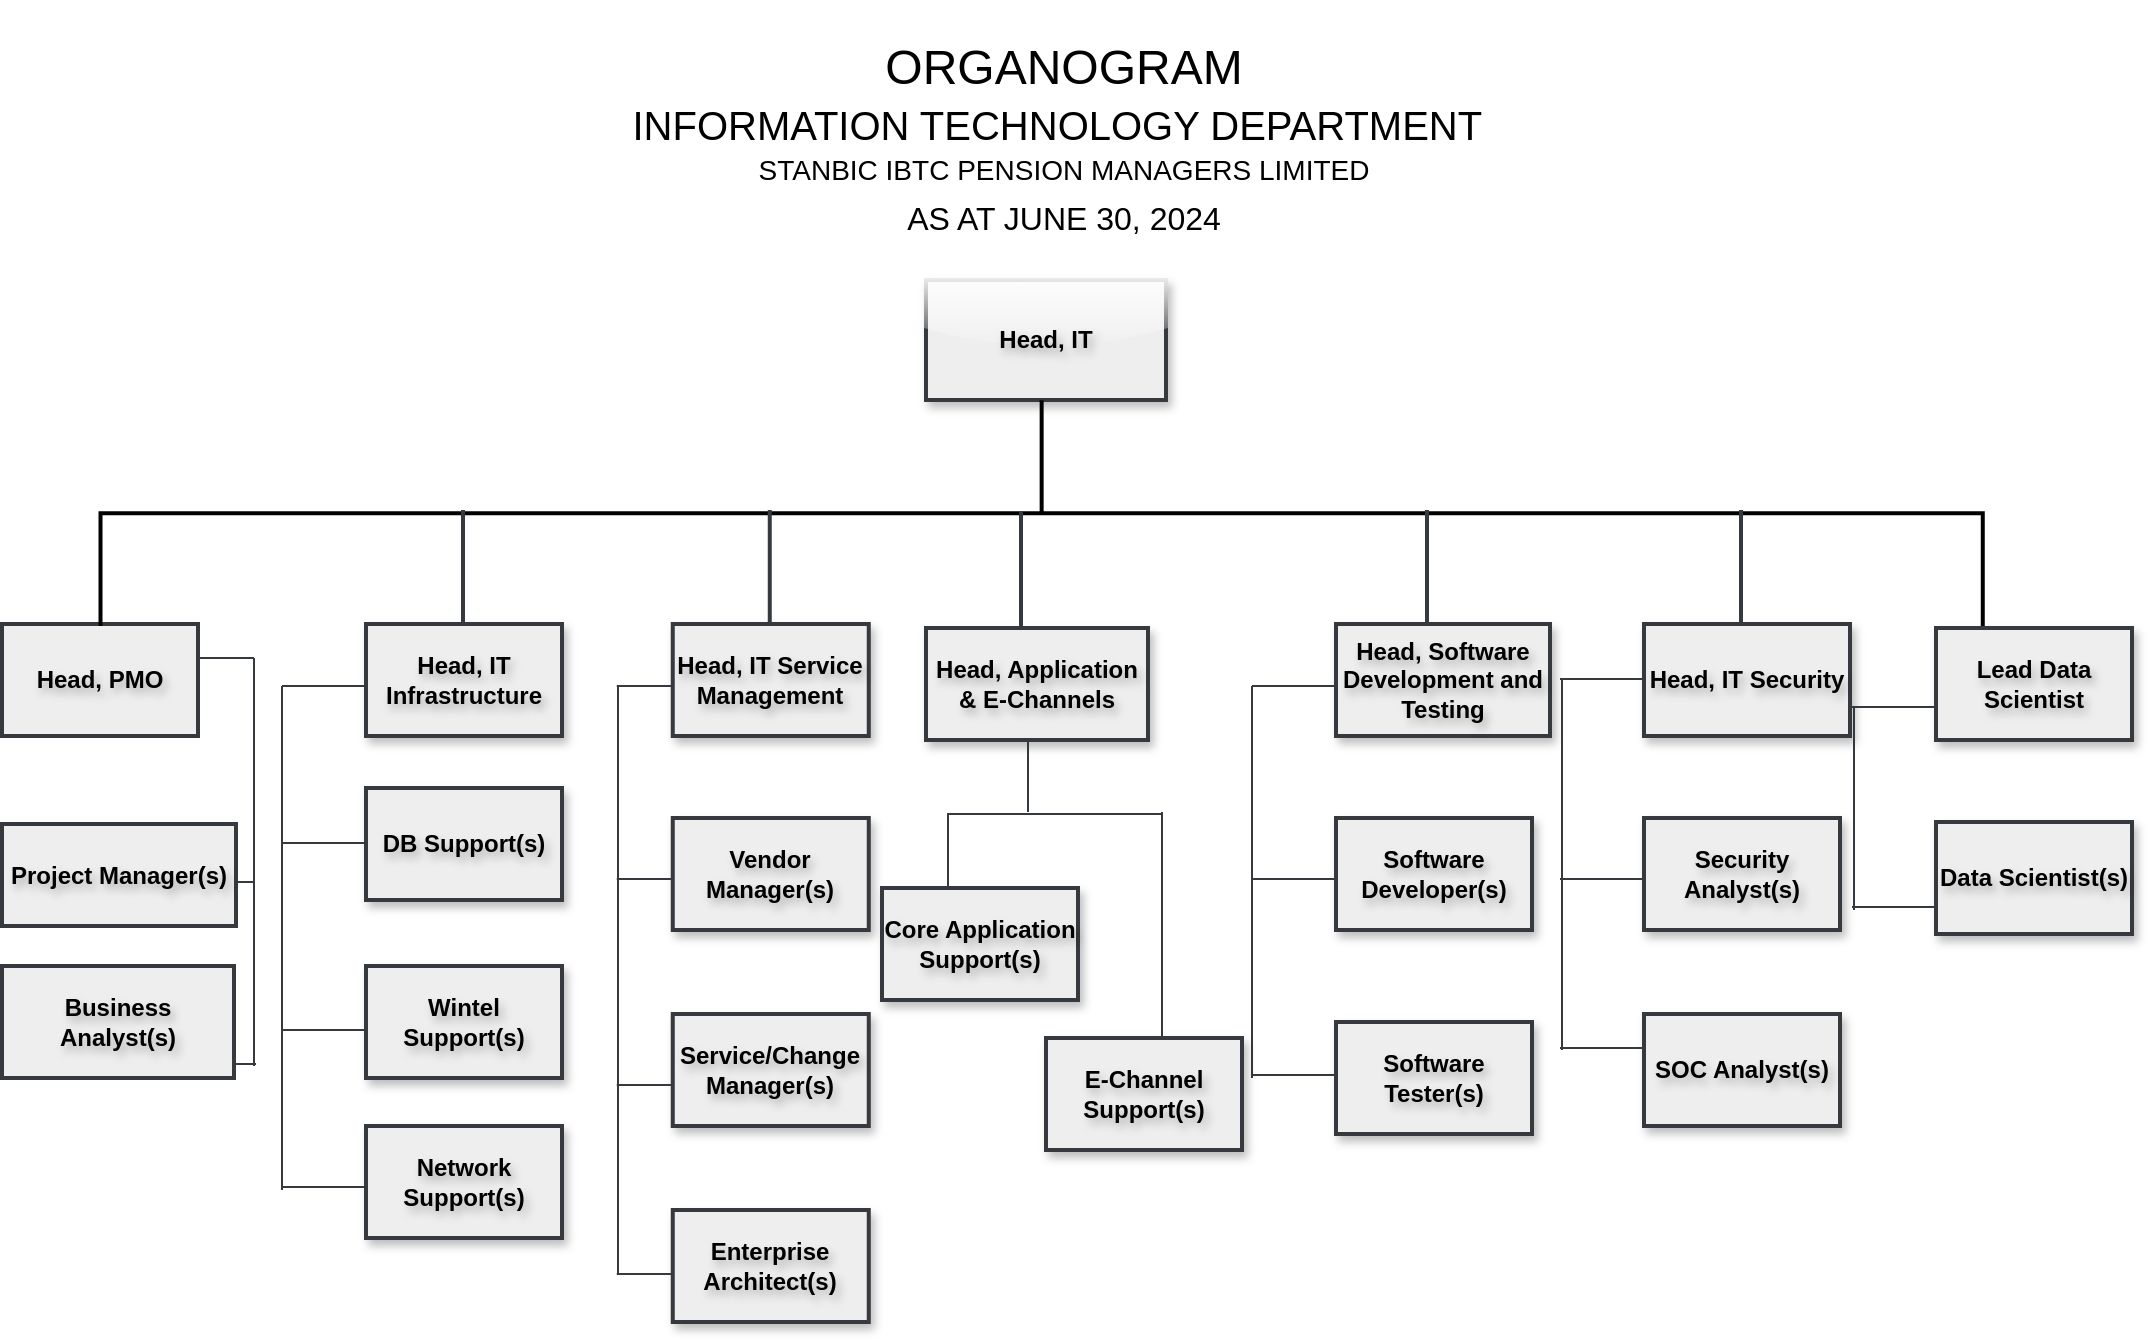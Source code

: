 <mxfile version="24.7.17" pages="2">
  <diagram name="Page-1" id="19d8dcba-68ad-dc05-1034-9cf7b2a963f6">
    <mxGraphModel dx="1509" dy="624" grid="1" gridSize="14" guides="1" tooltips="1" connect="1" arrows="1" fold="1" page="1" pageScale="1" pageWidth="1100" pageHeight="850" background="none" math="0" shadow="0">
      <root>
        <mxCell id="0" />
        <mxCell id="1" parent="0" />
        <mxCell id="uepafkn3aEIsYCHWRTWA-1" value="&lt;b&gt;Head, IT&lt;/b&gt;" style="rounded=0;whiteSpace=wrap;html=1;strokeWidth=2;perimeterSpacing=0;glass=1;shadow=1;fontStyle=0;fillColor=#eeeeee;strokeColor=#36393d;textShadow=1;" parent="1" vertex="1">
          <mxGeometry x="484" y="210" width="120" height="60" as="geometry" />
        </mxCell>
        <mxCell id="cwh8xjlLVyF8HEqu1CCD-4" value="&lt;font style=&quot;font-size: 24px;&quot;&gt;ORGANOGRAM&lt;br&gt;&lt;/font&gt;&lt;div style=&quot;&quot;&gt;&lt;font style=&quot;&quot;&gt;&lt;font style=&quot;&quot;&gt;&lt;span style=&quot;background-color: initial;&quot;&gt;&lt;font style=&quot;font-size: 20px;&quot;&gt;INFORMATION TECHNOLOGY DEPARTMENT&lt;/font&gt;&lt;/span&gt;&lt;span style=&quot;font-size: 24px; background-color: initial;&quot;&gt;&amp;nbsp;&lt;br&gt;&lt;/span&gt;&lt;font style=&quot;font-size: 14px;&quot;&gt;STANBIC IBTC PENSION MANAGERS LIMITED&lt;/font&gt;&lt;/font&gt;&lt;/font&gt;&lt;div style=&quot;font-size: 23px;&quot;&gt;&lt;font size=&quot;3&quot; style=&quot;&quot;&gt;AS AT JUNE 30, 2024&lt;/font&gt;&lt;/div&gt;&lt;/div&gt;" style="rounded=0;whiteSpace=wrap;html=1;strokeColor=none;fillColor=none;" parent="1" vertex="1">
          <mxGeometry x="56" y="70" width="994" height="140" as="geometry" />
        </mxCell>
        <mxCell id="4a9q22RTqe2NjmIpxG5I-2" value="&lt;b&gt;Head, PMO&lt;/b&gt;" style="rounded=0;whiteSpace=wrap;html=1;strokeWidth=2;perimeterSpacing=0;glass=0;shadow=0;fontStyle=0;textShadow=1;fillColor=#eeeeee;strokeColor=#36393d;" vertex="1" parent="1">
          <mxGeometry x="22" y="382" width="98" height="56" as="geometry" />
        </mxCell>
        <mxCell id="4a9q22RTqe2NjmIpxG5I-3" value="&lt;b&gt;Head, IT Infrastructure&lt;/b&gt;" style="rounded=0;whiteSpace=wrap;html=1;strokeWidth=2;perimeterSpacing=0;glass=0;shadow=1;fontStyle=0;textShadow=1;fillColor=#eeeeee;strokeColor=#36393d;" vertex="1" parent="1">
          <mxGeometry x="204" y="382" width="98" height="56" as="geometry" />
        </mxCell>
        <mxCell id="4a9q22RTqe2NjmIpxG5I-4" value="&lt;b&gt;Head, IT Service Management&lt;/b&gt;" style="rounded=0;whiteSpace=wrap;html=1;strokeWidth=2;perimeterSpacing=0;glass=0;shadow=1;fontStyle=0;textShadow=1;fillColor=#eeeeee;strokeColor=#36393d;" vertex="1" parent="1">
          <mxGeometry x="357.38" y="382" width="98" height="56" as="geometry" />
        </mxCell>
        <mxCell id="4a9q22RTqe2NjmIpxG5I-5" value="Head, Application &amp;amp; E-Channels" style="rounded=0;strokeWidth=2;perimeterSpacing=0;glass=0;shadow=1;fontStyle=1;textShadow=1;whiteSpace=wrap;html=1;fillColor=#eeeeee;strokeColor=#36393d;" vertex="1" parent="1">
          <mxGeometry x="484" y="384" width="111" height="56" as="geometry" />
        </mxCell>
        <mxCell id="4a9q22RTqe2NjmIpxG5I-6" value="&lt;b&gt;Head, Software Development and Testing&lt;/b&gt;" style="rounded=0;whiteSpace=wrap;html=1;strokeWidth=2;perimeterSpacing=0;glass=0;shadow=1;fontStyle=0;textShadow=1;fillColor=#eeeeee;strokeColor=#36393d;" vertex="1" parent="1">
          <mxGeometry x="689" y="382" width="107" height="56" as="geometry" />
        </mxCell>
        <mxCell id="4a9q22RTqe2NjmIpxG5I-7" value="&lt;div style=&quot;&quot;&gt;&lt;b style=&quot;background-color: initial;&quot;&gt;Head, IT Security&lt;/b&gt;&lt;br&gt;&lt;/div&gt;" style="rounded=0;whiteSpace=wrap;html=1;strokeWidth=2;perimeterSpacing=0;glass=0;shadow=1;fontStyle=0;textShadow=1;fillColor=#eeeeee;strokeColor=#36393d;align=center;" vertex="1" parent="1">
          <mxGeometry x="843" y="382" width="103" height="56" as="geometry" />
        </mxCell>
        <mxCell id="4a9q22RTqe2NjmIpxG5I-18" value="" style="strokeWidth=2;html=1;shape=mxgraph.flowchart.annotation_2;align=left;labelPosition=right;pointerEvents=1;rotation=90;" vertex="1" parent="1">
          <mxGeometry x="485.38" y="-144" width="112.88" height="941.13" as="geometry" />
        </mxCell>
        <mxCell id="4a9q22RTqe2NjmIpxG5I-23" value="&lt;b&gt;Business Analyst(s)&lt;/b&gt;" style="rounded=0;whiteSpace=wrap;html=1;strokeWidth=2;perimeterSpacing=0;glass=0;shadow=0;fontStyle=0;textShadow=1;fillColor=#eeeeee;strokeColor=#36393d;" vertex="1" parent="1">
          <mxGeometry x="22" y="553" width="116" height="56" as="geometry" />
        </mxCell>
        <mxCell id="4a9q22RTqe2NjmIpxG5I-25" value="&lt;b&gt;DB Support(s)&lt;/b&gt;" style="rounded=0;whiteSpace=wrap;html=1;strokeWidth=2;perimeterSpacing=0;glass=0;shadow=1;fontStyle=0;textShadow=1;fillColor=#eeeeee;strokeColor=#36393d;" vertex="1" parent="1">
          <mxGeometry x="204" y="464" width="98" height="56" as="geometry" />
        </mxCell>
        <mxCell id="4a9q22RTqe2NjmIpxG5I-26" value="&lt;b&gt;Vendor Manager(s)&lt;/b&gt;" style="rounded=0;whiteSpace=wrap;html=1;strokeWidth=2;perimeterSpacing=0;glass=0;shadow=1;fontStyle=0;textShadow=1;fillColor=#eeeeee;strokeColor=#36393d;" vertex="1" parent="1">
          <mxGeometry x="357.38" y="479" width="98" height="56" as="geometry" />
        </mxCell>
        <mxCell id="4a9q22RTqe2NjmIpxG5I-27" value="&lt;b&gt;Service/Change Manager(s)&lt;br&gt;&lt;/b&gt;" style="rounded=0;whiteSpace=wrap;html=1;strokeWidth=2;perimeterSpacing=0;glass=0;shadow=1;fontStyle=0;textShadow=1;fillColor=#eeeeee;strokeColor=#36393d;" vertex="1" parent="1">
          <mxGeometry x="357.38" y="577" width="98" height="56" as="geometry" />
        </mxCell>
        <mxCell id="4a9q22RTqe2NjmIpxG5I-28" value="&lt;b&gt;Enterprise Architect(s)&lt;/b&gt;" style="rounded=0;whiteSpace=wrap;html=1;strokeWidth=2;perimeterSpacing=0;glass=0;shadow=1;fontStyle=0;textShadow=1;fillColor=#eeeeee;strokeColor=#36393d;" vertex="1" parent="1">
          <mxGeometry x="357.38" y="675" width="98" height="56" as="geometry" />
        </mxCell>
        <mxCell id="4a9q22RTqe2NjmIpxG5I-30" value="&lt;b&gt;Core Application Support(s)&lt;/b&gt;" style="rounded=0;whiteSpace=wrap;html=1;strokeWidth=2;perimeterSpacing=0;glass=0;shadow=1;fontStyle=0;textShadow=1;fillColor=#eeeeee;strokeColor=#36393d;" vertex="1" parent="1">
          <mxGeometry x="462" y="514" width="98" height="56" as="geometry" />
        </mxCell>
        <mxCell id="4a9q22RTqe2NjmIpxG5I-33" value="&lt;b&gt;Software Developer(s)&lt;/b&gt;" style="rounded=0;whiteSpace=wrap;html=1;strokeWidth=2;perimeterSpacing=0;glass=0;shadow=1;fontStyle=0;textShadow=1;fillColor=#eeeeee;strokeColor=#36393d;" vertex="1" parent="1">
          <mxGeometry x="689" y="479" width="98" height="56" as="geometry" />
        </mxCell>
        <mxCell id="4a9q22RTqe2NjmIpxG5I-34" value="&lt;b&gt;Security Analyst(s)&lt;/b&gt;" style="rounded=0;whiteSpace=wrap;html=1;strokeWidth=2;perimeterSpacing=0;glass=0;shadow=1;fontStyle=0;textShadow=1;fillColor=#eeeeee;strokeColor=#36393d;" vertex="1" parent="1">
          <mxGeometry x="843" y="479" width="98" height="56" as="geometry" />
        </mxCell>
        <mxCell id="4a9q22RTqe2NjmIpxG5I-35" value="&lt;b&gt;SOC Analyst(s)&lt;/b&gt;" style="rounded=0;whiteSpace=wrap;html=1;strokeWidth=2;perimeterSpacing=0;glass=0;shadow=1;fontStyle=0;textShadow=1;fillColor=#eeeeee;strokeColor=#36393d;" vertex="1" parent="1">
          <mxGeometry x="843" y="577" width="98" height="56" as="geometry" />
        </mxCell>
        <mxCell id="4a9q22RTqe2NjmIpxG5I-46" value="&lt;b&gt;Wintel Support(s)&lt;/b&gt;" style="rounded=0;whiteSpace=wrap;html=1;strokeWidth=2;perimeterSpacing=0;glass=0;shadow=1;fontStyle=0;textShadow=1;fillColor=#eeeeee;strokeColor=#36393d;" vertex="1" parent="1">
          <mxGeometry x="204" y="553" width="98" height="56" as="geometry" />
        </mxCell>
        <mxCell id="4a9q22RTqe2NjmIpxG5I-48" value="&lt;b&gt;Network Support(s)&lt;/b&gt;" style="rounded=0;whiteSpace=wrap;html=1;strokeWidth=2;perimeterSpacing=0;glass=0;shadow=1;fontStyle=0;textShadow=1;fillColor=#eeeeee;strokeColor=#36393d;" vertex="1" parent="1">
          <mxGeometry x="204" y="633" width="98" height="56" as="geometry" />
        </mxCell>
        <mxCell id="4a9q22RTqe2NjmIpxG5I-50" value="&lt;b&gt;Software Tester(s)&lt;/b&gt;" style="rounded=0;whiteSpace=wrap;html=1;strokeWidth=2;perimeterSpacing=0;glass=0;shadow=1;fontStyle=0;textShadow=1;fillColor=#eeeeee;strokeColor=#36393d;" vertex="1" parent="1">
          <mxGeometry x="689" y="581" width="98" height="56" as="geometry" />
        </mxCell>
        <mxCell id="4a9q22RTqe2NjmIpxG5I-52" value="" style="endArrow=none;html=1;rounded=0;strokeWidth=2;fillColor=#eeeeee;strokeColor=#36393d;" edge="1" parent="1">
          <mxGeometry width="50" height="50" relative="1" as="geometry">
            <mxPoint x="252.5" y="382" as="sourcePoint" />
            <mxPoint x="252.5" y="325" as="targetPoint" />
          </mxGeometry>
        </mxCell>
        <mxCell id="4a9q22RTqe2NjmIpxG5I-53" value="" style="endArrow=none;html=1;rounded=0;strokeWidth=2;fillColor=#eeeeee;strokeColor=#36393d;" edge="1" parent="1">
          <mxGeometry width="50" height="50" relative="1" as="geometry">
            <mxPoint x="405.88" y="382" as="sourcePoint" />
            <mxPoint x="405.88" y="325" as="targetPoint" />
          </mxGeometry>
        </mxCell>
        <mxCell id="4a9q22RTqe2NjmIpxG5I-54" value="" style="endArrow=none;html=1;rounded=0;strokeWidth=2;fillColor=#eeeeee;strokeColor=#36393d;" edge="1" parent="1">
          <mxGeometry width="50" height="50" relative="1" as="geometry">
            <mxPoint x="531.5" y="383" as="sourcePoint" />
            <mxPoint x="531.5" y="326" as="targetPoint" />
          </mxGeometry>
        </mxCell>
        <mxCell id="4a9q22RTqe2NjmIpxG5I-55" value="" style="endArrow=none;html=1;rounded=0;strokeWidth=2;fillColor=#eeeeee;strokeColor=#36393d;" edge="1" parent="1">
          <mxGeometry width="50" height="50" relative="1" as="geometry">
            <mxPoint x="734.5" y="382" as="sourcePoint" />
            <mxPoint x="734.5" y="325" as="targetPoint" />
          </mxGeometry>
        </mxCell>
        <mxCell id="4a9q22RTqe2NjmIpxG5I-70" value="" style="endArrow=none;html=1;rounded=0;fillColor=#eeeeee;strokeColor=#36393d;" edge="1" parent="1">
          <mxGeometry width="50" height="50" relative="1" as="geometry">
            <mxPoint x="162" y="665" as="sourcePoint" />
            <mxPoint x="162" y="413" as="targetPoint" />
          </mxGeometry>
        </mxCell>
        <mxCell id="4a9q22RTqe2NjmIpxG5I-71" value="" style="endArrow=none;html=1;rounded=0;fillColor=#eeeeee;strokeColor=#36393d;" edge="1" parent="1">
          <mxGeometry width="50" height="50" relative="1" as="geometry">
            <mxPoint x="647" y="609" as="sourcePoint" />
            <mxPoint x="647" y="413" as="targetPoint" />
          </mxGeometry>
        </mxCell>
        <mxCell id="4a9q22RTqe2NjmIpxG5I-73" value="" style="endArrow=none;html=1;rounded=0;fillColor=#eeeeee;strokeColor=#36393d;" edge="1" parent="1">
          <mxGeometry width="50" height="50" relative="1" as="geometry">
            <mxPoint x="162" y="663.5" as="sourcePoint" />
            <mxPoint x="204" y="663.5" as="targetPoint" />
          </mxGeometry>
        </mxCell>
        <mxCell id="4a9q22RTqe2NjmIpxG5I-74" value="" style="endArrow=none;html=1;rounded=0;fillColor=#eeeeee;strokeColor=#36393d;" edge="1" parent="1">
          <mxGeometry width="50" height="50" relative="1" as="geometry">
            <mxPoint x="162" y="585" as="sourcePoint" />
            <mxPoint x="204" y="585" as="targetPoint" />
          </mxGeometry>
        </mxCell>
        <mxCell id="4a9q22RTqe2NjmIpxG5I-76" value="" style="endArrow=none;html=1;rounded=0;fillColor=#eeeeee;strokeColor=#36393d;" edge="1" parent="1">
          <mxGeometry width="50" height="50" relative="1" as="geometry">
            <mxPoint x="162" y="491.5" as="sourcePoint" />
            <mxPoint x="204" y="491.5" as="targetPoint" />
          </mxGeometry>
        </mxCell>
        <mxCell id="4a9q22RTqe2NjmIpxG5I-78" value="" style="endArrow=none;html=1;rounded=0;fillColor=#eeeeee;strokeColor=#36393d;" edge="1" parent="1">
          <mxGeometry width="50" height="50" relative="1" as="geometry">
            <mxPoint x="162" y="413" as="sourcePoint" />
            <mxPoint x="204" y="413" as="targetPoint" />
          </mxGeometry>
        </mxCell>
        <mxCell id="4a9q22RTqe2NjmIpxG5I-79" value="" style="endArrow=none;html=1;rounded=0;fillColor=#eeeeee;strokeColor=#36393d;" edge="1" parent="1">
          <mxGeometry width="50" height="50" relative="1" as="geometry">
            <mxPoint x="647" y="413" as="sourcePoint" />
            <mxPoint x="689" y="413" as="targetPoint" />
          </mxGeometry>
        </mxCell>
        <mxCell id="4a9q22RTqe2NjmIpxG5I-81" value="" style="endArrow=none;html=1;rounded=0;fillColor=#eeeeee;strokeColor=#36393d;" edge="1" parent="1">
          <mxGeometry width="50" height="50" relative="1" as="geometry">
            <mxPoint x="647" y="509.5" as="sourcePoint" />
            <mxPoint x="689" y="509.5" as="targetPoint" />
          </mxGeometry>
        </mxCell>
        <mxCell id="4a9q22RTqe2NjmIpxG5I-82" value="" style="endArrow=none;html=1;rounded=0;fillColor=#eeeeee;strokeColor=#36393d;" edge="1" parent="1">
          <mxGeometry width="50" height="50" relative="1" as="geometry">
            <mxPoint x="647" y="607.5" as="sourcePoint" />
            <mxPoint x="689" y="607.5" as="targetPoint" />
          </mxGeometry>
        </mxCell>
        <mxCell id="4a9q22RTqe2NjmIpxG5I-84" value="" style="endArrow=none;html=1;rounded=0;fillColor=#eeeeee;strokeColor=#36393d;" edge="1" parent="1">
          <mxGeometry width="50" height="50" relative="1" as="geometry">
            <mxPoint x="802" y="595" as="sourcePoint" />
            <mxPoint x="802" y="409" as="targetPoint" />
          </mxGeometry>
        </mxCell>
        <mxCell id="4a9q22RTqe2NjmIpxG5I-85" value="" style="endArrow=none;html=1;rounded=0;fillColor=#eeeeee;strokeColor=#36393d;" edge="1" parent="1">
          <mxGeometry width="50" height="50" relative="1" as="geometry">
            <mxPoint x="801" y="409.5" as="sourcePoint" />
            <mxPoint x="843" y="409.5" as="targetPoint" />
          </mxGeometry>
        </mxCell>
        <mxCell id="4a9q22RTqe2NjmIpxG5I-86" value="" style="endArrow=none;html=1;rounded=0;fillColor=#eeeeee;strokeColor=#36393d;" edge="1" parent="1">
          <mxGeometry width="50" height="50" relative="1" as="geometry">
            <mxPoint x="801" y="594" as="sourcePoint" />
            <mxPoint x="843" y="594" as="targetPoint" />
          </mxGeometry>
        </mxCell>
        <mxCell id="4a9q22RTqe2NjmIpxG5I-87" value="" style="endArrow=none;html=1;rounded=0;fillColor=#eeeeee;strokeColor=#36393d;" edge="1" parent="1">
          <mxGeometry width="50" height="50" relative="1" as="geometry">
            <mxPoint x="801" y="509.5" as="sourcePoint" />
            <mxPoint x="843" y="509.5" as="targetPoint" />
          </mxGeometry>
        </mxCell>
        <mxCell id="4a9q22RTqe2NjmIpxG5I-92" value="" style="endArrow=none;html=1;rounded=0;fillColor=#eeeeee;strokeColor=#36393d;" edge="1" parent="1">
          <mxGeometry width="50" height="50" relative="1" as="geometry">
            <mxPoint x="148" y="603" as="sourcePoint" />
            <mxPoint x="148" y="399" as="targetPoint" />
          </mxGeometry>
        </mxCell>
        <mxCell id="4a9q22RTqe2NjmIpxG5I-93" value="" style="endArrow=none;html=1;rounded=0;fillColor=#eeeeee;strokeColor=#36393d;" edge="1" parent="1">
          <mxGeometry width="50" height="50" relative="1" as="geometry">
            <mxPoint x="120" y="399" as="sourcePoint" />
            <mxPoint x="148" y="399" as="targetPoint" />
          </mxGeometry>
        </mxCell>
        <mxCell id="4a9q22RTqe2NjmIpxG5I-94" value="" style="endArrow=none;html=1;rounded=0;fillColor=#eeeeee;strokeColor=#36393d;" edge="1" parent="1">
          <mxGeometry width="50" height="50" relative="1" as="geometry">
            <mxPoint x="137" y="511" as="sourcePoint" />
            <mxPoint x="148" y="511" as="targetPoint" />
          </mxGeometry>
        </mxCell>
        <mxCell id="4a9q22RTqe2NjmIpxG5I-96" value="" style="endArrow=none;html=1;rounded=0;fillColor=#eeeeee;strokeColor=#36393d;" edge="1" parent="1">
          <mxGeometry width="50" height="50" relative="1" as="geometry">
            <mxPoint x="330" y="707" as="sourcePoint" />
            <mxPoint x="330" y="413" as="targetPoint" />
          </mxGeometry>
        </mxCell>
        <mxCell id="4a9q22RTqe2NjmIpxG5I-103" value="" style="endArrow=none;html=1;rounded=0;fillColor=#eeeeee;strokeColor=#36393d;" edge="1" parent="1">
          <mxGeometry width="50" height="50" relative="1" as="geometry">
            <mxPoint x="329.38" y="707" as="sourcePoint" />
            <mxPoint x="357.38" y="707" as="targetPoint" />
          </mxGeometry>
        </mxCell>
        <mxCell id="4a9q22RTqe2NjmIpxG5I-104" value="" style="endArrow=none;html=1;rounded=0;fillColor=#eeeeee;strokeColor=#36393d;" edge="1" parent="1">
          <mxGeometry width="50" height="50" relative="1" as="geometry">
            <mxPoint x="329.38" y="612.5" as="sourcePoint" />
            <mxPoint x="357.38" y="612.5" as="targetPoint" />
          </mxGeometry>
        </mxCell>
        <mxCell id="4a9q22RTqe2NjmIpxG5I-105" value="" style="endArrow=none;html=1;rounded=0;fillColor=#eeeeee;strokeColor=#36393d;" edge="1" parent="1">
          <mxGeometry width="50" height="50" relative="1" as="geometry">
            <mxPoint x="329.38" y="509.5" as="sourcePoint" />
            <mxPoint x="357.38" y="509.5" as="targetPoint" />
          </mxGeometry>
        </mxCell>
        <mxCell id="4a9q22RTqe2NjmIpxG5I-106" value="" style="endArrow=none;html=1;rounded=0;fillColor=#eeeeee;strokeColor=#36393d;" edge="1" parent="1">
          <mxGeometry width="50" height="50" relative="1" as="geometry">
            <mxPoint x="329.38" y="413" as="sourcePoint" />
            <mxPoint x="357.38" y="413" as="targetPoint" />
          </mxGeometry>
        </mxCell>
        <mxCell id="4a9q22RTqe2NjmIpxG5I-108" value="&lt;b&gt;Lead Data Scientist&lt;/b&gt;" style="rounded=0;whiteSpace=wrap;html=1;strokeWidth=2;perimeterSpacing=0;glass=0;shadow=1;fontStyle=0;textShadow=1;fillColor=#eeeeee;strokeColor=#36393d;align=center;" vertex="1" parent="1">
          <mxGeometry x="989" y="384" width="98" height="56" as="geometry" />
        </mxCell>
        <mxCell id="4a9q22RTqe2NjmIpxG5I-109" value="&lt;b&gt;Data Scientist(s)&lt;/b&gt;" style="rounded=0;whiteSpace=wrap;html=1;strokeWidth=2;perimeterSpacing=0;glass=0;shadow=1;fontStyle=0;textShadow=1;fillColor=#eeeeee;strokeColor=#36393d;" vertex="1" parent="1">
          <mxGeometry x="989" y="481" width="98" height="56" as="geometry" />
        </mxCell>
        <mxCell id="4a9q22RTqe2NjmIpxG5I-111" value="" style="endArrow=none;html=1;rounded=0;fillColor=#eeeeee;strokeColor=#36393d;" edge="1" parent="1">
          <mxGeometry width="50" height="50" relative="1" as="geometry">
            <mxPoint x="948" y="525" as="sourcePoint" />
            <mxPoint x="948" y="423" as="targetPoint" />
          </mxGeometry>
        </mxCell>
        <mxCell id="4a9q22RTqe2NjmIpxG5I-112" value="" style="endArrow=none;html=1;rounded=0;fillColor=#eeeeee;strokeColor=#36393d;" edge="1" parent="1">
          <mxGeometry width="50" height="50" relative="1" as="geometry">
            <mxPoint x="947" y="423.5" as="sourcePoint" />
            <mxPoint x="989" y="423.5" as="targetPoint" />
          </mxGeometry>
        </mxCell>
        <mxCell id="4a9q22RTqe2NjmIpxG5I-114" value="" style="endArrow=none;html=1;rounded=0;fillColor=#eeeeee;strokeColor=#36393d;" edge="1" parent="1">
          <mxGeometry width="50" height="50" relative="1" as="geometry">
            <mxPoint x="947" y="523.5" as="sourcePoint" />
            <mxPoint x="989" y="523.5" as="targetPoint" />
          </mxGeometry>
        </mxCell>
        <mxCell id="4a9q22RTqe2NjmIpxG5I-116" value="" style="endArrow=none;html=1;rounded=0;strokeWidth=2;fillColor=#eeeeee;strokeColor=#36393d;" edge="1" parent="1">
          <mxGeometry width="50" height="50" relative="1" as="geometry">
            <mxPoint x="891.5" y="382" as="sourcePoint" />
            <mxPoint x="891.5" y="325" as="targetPoint" />
          </mxGeometry>
        </mxCell>
        <mxCell id="4a9q22RTqe2NjmIpxG5I-138" value="" style="endArrow=none;html=1;rounded=0;fillColor=#eeeeee;strokeColor=#36393d;" edge="1" parent="1">
          <mxGeometry width="50" height="50" relative="1" as="geometry">
            <mxPoint x="138" y="602" as="sourcePoint" />
            <mxPoint x="149" y="602" as="targetPoint" />
          </mxGeometry>
        </mxCell>
        <mxCell id="4a9q22RTqe2NjmIpxG5I-140" value="&lt;b&gt;E-Channel Support(s)&lt;/b&gt;" style="rounded=0;whiteSpace=wrap;html=1;strokeWidth=2;perimeterSpacing=0;glass=0;shadow=1;fontStyle=0;textShadow=1;fillColor=#eeeeee;strokeColor=#36393d;" vertex="1" parent="1">
          <mxGeometry x="544" y="589" width="98" height="56" as="geometry" />
        </mxCell>
        <mxCell id="4a9q22RTqe2NjmIpxG5I-141" value="" style="endArrow=none;html=1;rounded=0;fillColor=#eeeeee;strokeColor=#36393d;" edge="1" parent="1">
          <mxGeometry width="50" height="50" relative="1" as="geometry">
            <mxPoint x="494.5" y="477" as="sourcePoint" />
            <mxPoint x="602" y="477" as="targetPoint" />
          </mxGeometry>
        </mxCell>
        <mxCell id="4a9q22RTqe2NjmIpxG5I-142" value="" style="endArrow=none;html=1;rounded=0;fillColor=#eeeeee;strokeColor=#36393d;" edge="1" parent="1">
          <mxGeometry width="50" height="50" relative="1" as="geometry">
            <mxPoint x="535" y="476" as="sourcePoint" />
            <mxPoint x="535" y="440" as="targetPoint" />
          </mxGeometry>
        </mxCell>
        <mxCell id="4a9q22RTqe2NjmIpxG5I-143" value="" style="endArrow=none;html=1;rounded=0;fillColor=#eeeeee;strokeColor=#36393d;" edge="1" parent="1">
          <mxGeometry width="50" height="50" relative="1" as="geometry">
            <mxPoint x="495" y="513" as="sourcePoint" />
            <mxPoint x="495" y="477" as="targetPoint" />
          </mxGeometry>
        </mxCell>
        <mxCell id="4a9q22RTqe2NjmIpxG5I-144" value="" style="endArrow=none;html=1;rounded=0;fillColor=#eeeeee;strokeColor=#36393d;" edge="1" parent="1">
          <mxGeometry width="50" height="50" relative="1" as="geometry">
            <mxPoint x="602" y="588" as="sourcePoint" />
            <mxPoint x="602" y="476" as="targetPoint" />
          </mxGeometry>
        </mxCell>
        <mxCell id="4a9q22RTqe2NjmIpxG5I-22" value="&lt;b&gt;Project Manager(s)&lt;/b&gt;" style="rounded=0;whiteSpace=wrap;html=1;strokeWidth=2;perimeterSpacing=0;glass=0;shadow=0;fontStyle=0;labelBackgroundColor=none;labelBorderColor=none;textShadow=1;fillColor=#eeeeee;strokeColor=#36393d;" vertex="1" parent="1">
          <mxGeometry x="22" y="482" width="117" height="51" as="geometry" />
        </mxCell>
      </root>
    </mxGraphModel>
  </diagram>
  <diagram name="Copy of Page-1" id="buWSkC0Ex7D9t86cNMMg">
    <mxGraphModel dx="1034" dy="414" grid="1" gridSize="14" guides="1" tooltips="1" connect="1" arrows="1" fold="1" page="1" pageScale="1" pageWidth="1100" pageHeight="850" background="none" math="0" shadow="0">
      <root>
        <mxCell id="FbUEXn1X6CSsD1FVzK0L-0" />
        <mxCell id="FbUEXn1X6CSsD1FVzK0L-1" parent="FbUEXn1X6CSsD1FVzK0L-0" />
        <mxCell id="FbUEXn1X6CSsD1FVzK0L-2" value="&lt;b&gt;Ndukwe Anagha&lt;br&gt;Head, IT&lt;/b&gt;" style="rounded=0;whiteSpace=wrap;html=1;strokeWidth=2;perimeterSpacing=0;glass=1;shadow=1;fontStyle=0;fillColor=#eeeeee;strokeColor=#36393d;textShadow=1;" parent="FbUEXn1X6CSsD1FVzK0L-1" vertex="1">
          <mxGeometry x="484" y="144" width="120" height="60" as="geometry" />
        </mxCell>
        <mxCell id="FbUEXn1X6CSsD1FVzK0L-3" value="&lt;font style=&quot;&quot;&gt;&lt;font style=&quot;font-size: 20px;&quot;&gt;ORGANOGRAM&lt;/font&gt;&lt;br&gt;&lt;/font&gt;&lt;div style=&quot;&quot;&gt;&lt;font style=&quot;&quot;&gt;&lt;font style=&quot;&quot;&gt;&lt;span style=&quot;background-color: initial;&quot;&gt;&lt;font style=&quot;font-size: 17px;&quot;&gt;INFORMATION TECHNOLOGY DEPARTMENT&lt;/font&gt;&lt;/span&gt;&lt;span style=&quot;font-size: 24px; background-color: initial;&quot;&gt;&amp;nbsp;&lt;br&gt;&lt;/span&gt;&lt;font style=&quot;font-size: 14px;&quot;&gt;STANBIC IBTC PENSION MANAGERS LIMITED&lt;/font&gt;&lt;/font&gt;&lt;/font&gt;&lt;div style=&quot;font-size: 23px;&quot;&gt;&lt;font size=&quot;3&quot; style=&quot;&quot;&gt;AS AT SEPTEMBER 30, 2024&lt;/font&gt;&lt;/div&gt;&lt;/div&gt;" style="rounded=0;whiteSpace=wrap;html=1;strokeColor=none;fillColor=none;" parent="FbUEXn1X6CSsD1FVzK0L-1" vertex="1">
          <mxGeometry x="2.82" y="14" width="1078" height="98" as="geometry" />
        </mxCell>
        <mxCell id="FbUEXn1X6CSsD1FVzK0L-4" value="&lt;span style=&quot;font-size: 10px;&quot;&gt;&lt;b&gt;Kazeem Lawal&lt;/b&gt;&lt;br&gt;Head, PMO&lt;/span&gt;" style="rounded=0;whiteSpace=wrap;html=1;strokeWidth=2;perimeterSpacing=0;glass=0;shadow=0;fontStyle=0;textShadow=1;fillColor=#eeeeee;strokeColor=#36393d;fontSize=10;" parent="FbUEXn1X6CSsD1FVzK0L-1" vertex="1">
          <mxGeometry x="22" y="316" width="98" height="56" as="geometry" />
        </mxCell>
        <mxCell id="FbUEXn1X6CSsD1FVzK0L-5" value="&lt;span style=&quot;font-size: 10px;&quot;&gt;&lt;b&gt;Femi Folarin&lt;/b&gt;&lt;br&gt;Head, IT Infrastructure&lt;/span&gt;" style="rounded=0;whiteSpace=wrap;html=1;strokeWidth=2;perimeterSpacing=0;glass=0;shadow=1;fontStyle=0;textShadow=1;fillColor=#eeeeee;strokeColor=#36393d;fontSize=10;" parent="FbUEXn1X6CSsD1FVzK0L-1" vertex="1">
          <mxGeometry x="204" y="316" width="98" height="56" as="geometry" />
        </mxCell>
        <mxCell id="FbUEXn1X6CSsD1FVzK0L-6" value="&lt;span style=&quot;font-size: 10px;&quot;&gt;&lt;b&gt;Sunday Soile&lt;/b&gt;&lt;br&gt;Head, IT Service Management&lt;/span&gt;" style="rounded=0;whiteSpace=wrap;html=1;strokeWidth=2;perimeterSpacing=0;glass=0;shadow=1;fontStyle=0;textShadow=1;fillColor=#eeeeee;strokeColor=#36393d;fontSize=10;" parent="FbUEXn1X6CSsD1FVzK0L-1" vertex="1">
          <mxGeometry x="357.38" y="316" width="98" height="56" as="geometry" />
        </mxCell>
        <mxCell id="FbUEXn1X6CSsD1FVzK0L-7" value="&lt;b&gt;Olabisi Popoola&lt;/b&gt;&lt;br&gt;Head, Application &amp;amp; E-Channels" style="rounded=0;strokeWidth=2;perimeterSpacing=0;glass=0;shadow=1;fontStyle=0;textShadow=1;whiteSpace=wrap;html=1;fillColor=#eeeeee;strokeColor=#36393d;fontSize=10;" parent="FbUEXn1X6CSsD1FVzK0L-1" vertex="1">
          <mxGeometry x="484" y="318" width="111" height="56" as="geometry" />
        </mxCell>
        <mxCell id="FbUEXn1X6CSsD1FVzK0L-8" value="&lt;span style=&quot;font-size: 10px;&quot;&gt;T&lt;b&gt;unde Francis&lt;/b&gt;&lt;br&gt;Head, Software Development and Testing&lt;/span&gt;" style="rounded=0;whiteSpace=wrap;html=1;strokeWidth=2;perimeterSpacing=0;glass=0;shadow=1;fontStyle=0;textShadow=1;fillColor=#eeeeee;strokeColor=#36393d;fontSize=10;" parent="FbUEXn1X6CSsD1FVzK0L-1" vertex="1">
          <mxGeometry x="689" y="316" width="107" height="56" as="geometry" />
        </mxCell>
        <mxCell id="FbUEXn1X6CSsD1FVzK0L-9" value="&lt;div style=&quot;font-size: 10px;&quot;&gt;&lt;span style=&quot;background-color: initial; font-size: 10px;&quot;&gt;&lt;b&gt;Abayomi Oluwole&lt;/b&gt;&lt;br&gt;Head, IT Security&lt;/span&gt;&lt;br style=&quot;font-size: 10px;&quot;&gt;&lt;/div&gt;" style="rounded=0;whiteSpace=wrap;html=1;strokeWidth=2;perimeterSpacing=0;glass=0;shadow=1;fontStyle=0;textShadow=1;fillColor=#eeeeee;strokeColor=#36393d;align=center;fontSize=10;" parent="FbUEXn1X6CSsD1FVzK0L-1" vertex="1">
          <mxGeometry x="843" y="316" width="103" height="56" as="geometry" />
        </mxCell>
        <mxCell id="FbUEXn1X6CSsD1FVzK0L-10" value="" style="strokeWidth=2;html=1;shape=mxgraph.flowchart.annotation_2;align=left;labelPosition=right;pointerEvents=1;rotation=90;" parent="FbUEXn1X6CSsD1FVzK0L-1" vertex="1">
          <mxGeometry x="485.38" y="-210" width="112.88" height="941.13" as="geometry" />
        </mxCell>
        <mxCell id="FbUEXn1X6CSsD1FVzK0L-12" value="&lt;span style=&quot;font-size: 10px;&quot;&gt;Bayo Odebode&lt;br&gt;DB Support&lt;/span&gt;" style="rounded=0;whiteSpace=wrap;html=1;strokeWidth=2;perimeterSpacing=0;glass=0;shadow=1;fontStyle=0;textShadow=1;fillColor=#eeeeee;strokeColor=#36393d;fontSize=10;" parent="FbUEXn1X6CSsD1FVzK0L-1" vertex="1">
          <mxGeometry x="204" y="398" width="98" height="50" as="geometry" />
        </mxCell>
        <mxCell id="FbUEXn1X6CSsD1FVzK0L-13" value="&lt;span style=&quot;font-size: 10px;&quot;&gt;Ebele Okongwu&lt;br&gt;Vendor Manager&lt;/span&gt;" style="rounded=0;whiteSpace=wrap;html=1;strokeWidth=2;perimeterSpacing=0;glass=0;shadow=1;fontStyle=0;textShadow=1;fillColor=#eeeeee;strokeColor=#36393d;fontSize=10;" parent="FbUEXn1X6CSsD1FVzK0L-1" vertex="1">
          <mxGeometry x="357.38" y="388" width="98" height="49" as="geometry" />
        </mxCell>
        <mxCell id="FbUEXn1X6CSsD1FVzK0L-14" value="&lt;span style=&quot;font-size: 10px;&quot;&gt;Shedrack Ogbonna&lt;br&gt;Change Manager&lt;br style=&quot;font-size: 10px;&quot;&gt;&lt;/span&gt;" style="rounded=0;whiteSpace=wrap;html=1;strokeWidth=2;perimeterSpacing=0;glass=0;shadow=1;fontStyle=0;textShadow=1;fillColor=#eeeeee;strokeColor=#36393d;fontSize=10;" parent="FbUEXn1X6CSsD1FVzK0L-1" vertex="1">
          <mxGeometry x="357.38" y="451.5" width="98" height="49" as="geometry" />
        </mxCell>
        <mxCell id="FbUEXn1X6CSsD1FVzK0L-15" value="&lt;span style=&quot;font-size: 10px;&quot;&gt;Olabisi Adesujo&lt;br&gt;Enterprise Architect&lt;/span&gt;" style="rounded=0;whiteSpace=wrap;html=1;strokeWidth=2;perimeterSpacing=0;glass=0;shadow=1;fontStyle=0;textShadow=1;fillColor=#eeeeee;strokeColor=#36393d;fontSize=10;" parent="FbUEXn1X6CSsD1FVzK0L-1" vertex="1">
          <mxGeometry x="357.38" y="588" width="98" height="56" as="geometry" />
        </mxCell>
        <mxCell id="FbUEXn1X6CSsD1FVzK0L-16" value="&lt;span style=&quot;font-size: 10px;&quot;&gt;Yewande Odukoya&lt;br&gt;Core Application Support&lt;/span&gt;" style="rounded=0;whiteSpace=wrap;html=1;strokeWidth=2;perimeterSpacing=0;glass=0;shadow=1;fontStyle=0;textShadow=1;fillColor=#eeeeee;strokeColor=#36393d;fontSize=10;" parent="FbUEXn1X6CSsD1FVzK0L-1" vertex="1">
          <mxGeometry x="462" y="448" width="98" height="56" as="geometry" />
        </mxCell>
        <mxCell id="FbUEXn1X6CSsD1FVzK0L-17" value="&lt;span style=&quot;font-size: 10px;&quot;&gt;Damilola Omoyin&lt;br&gt;Software Developer&lt;/span&gt;" style="rounded=0;whiteSpace=wrap;html=1;strokeWidth=2;perimeterSpacing=0;glass=0;shadow=1;fontStyle=0;textShadow=1;fillColor=#eeeeee;strokeColor=#36393d;fontSize=10;" parent="FbUEXn1X6CSsD1FVzK0L-1" vertex="1">
          <mxGeometry x="689" y="381" width="98" height="39" as="geometry" />
        </mxCell>
        <mxCell id="FbUEXn1X6CSsD1FVzK0L-18" value="&lt;span style=&quot;font-size: 10px;&quot;&gt;Samuel Lawuyi&lt;br&gt;Security Analyst&lt;/span&gt;" style="rounded=0;whiteSpace=wrap;html=1;strokeWidth=2;perimeterSpacing=0;glass=0;shadow=1;fontStyle=0;textShadow=1;fillColor=#eeeeee;strokeColor=#36393d;fontSize=10;" parent="FbUEXn1X6CSsD1FVzK0L-1" vertex="1">
          <mxGeometry x="843" y="388" width="95" height="46" as="geometry" />
        </mxCell>
        <mxCell id="FbUEXn1X6CSsD1FVzK0L-19" value="&lt;span style=&quot;font-size: 10px;&quot;&gt;Oladayo Ayodele&lt;br&gt;SOC Analyst&lt;/span&gt;" style="rounded=0;whiteSpace=wrap;html=1;strokeWidth=2;perimeterSpacing=0;glass=0;shadow=1;fontStyle=0;textShadow=1;fillColor=#eeeeee;strokeColor=#36393d;fontSize=10;" parent="FbUEXn1X6CSsD1FVzK0L-1" vertex="1">
          <mxGeometry x="843" y="511" width="95" height="49" as="geometry" />
        </mxCell>
        <mxCell id="FbUEXn1X6CSsD1FVzK0L-20" value="&lt;span style=&quot;font-size: 10px;&quot;&gt;Rosemary Ibazebo&lt;br&gt;Wintel Support&lt;/span&gt;" style="rounded=0;whiteSpace=wrap;html=1;strokeWidth=2;perimeterSpacing=0;glass=0;shadow=1;fontStyle=0;textShadow=1;fillColor=#eeeeee;strokeColor=#36393d;fontSize=10;" parent="FbUEXn1X6CSsD1FVzK0L-1" vertex="1">
          <mxGeometry x="204" y="459" width="98" height="56" as="geometry" />
        </mxCell>
        <mxCell id="FbUEXn1X6CSsD1FVzK0L-21" value="&lt;span style=&quot;font-size: 10px;&quot;&gt;Chinedu Udebunu&lt;br&gt;Network Support&lt;/span&gt;" style="rounded=0;whiteSpace=wrap;html=1;strokeWidth=2;perimeterSpacing=0;glass=0;shadow=1;fontStyle=0;textShadow=1;fillColor=#eeeeee;strokeColor=#36393d;fontSize=10;" parent="FbUEXn1X6CSsD1FVzK0L-1" vertex="1">
          <mxGeometry x="204" y="653" width="98" height="56" as="geometry" />
        </mxCell>
        <mxCell id="FbUEXn1X6CSsD1FVzK0L-23" value="" style="endArrow=none;html=1;rounded=0;strokeWidth=2;fillColor=#eeeeee;strokeColor=#36393d;" parent="FbUEXn1X6CSsD1FVzK0L-1" edge="1">
          <mxGeometry width="50" height="50" relative="1" as="geometry">
            <mxPoint x="252.5" y="317" as="sourcePoint" />
            <mxPoint x="252.5" y="260" as="targetPoint" />
          </mxGeometry>
        </mxCell>
        <mxCell id="FbUEXn1X6CSsD1FVzK0L-24" value="" style="endArrow=none;html=1;rounded=0;strokeWidth=2;fillColor=#eeeeee;strokeColor=#36393d;" parent="FbUEXn1X6CSsD1FVzK0L-1" edge="1">
          <mxGeometry width="50" height="50" relative="1" as="geometry">
            <mxPoint x="405.88" y="317" as="sourcePoint" />
            <mxPoint x="405.88" y="260" as="targetPoint" />
          </mxGeometry>
        </mxCell>
        <mxCell id="FbUEXn1X6CSsD1FVzK0L-25" value="" style="endArrow=none;html=1;rounded=0;strokeWidth=2;fillColor=#eeeeee;strokeColor=#36393d;" parent="FbUEXn1X6CSsD1FVzK0L-1" edge="1">
          <mxGeometry width="50" height="50" relative="1" as="geometry">
            <mxPoint x="531.5" y="317" as="sourcePoint" />
            <mxPoint x="531.5" y="260" as="targetPoint" />
          </mxGeometry>
        </mxCell>
        <mxCell id="FbUEXn1X6CSsD1FVzK0L-26" value="" style="endArrow=none;html=1;rounded=0;strokeWidth=2;fillColor=#eeeeee;strokeColor=#36393d;" parent="FbUEXn1X6CSsD1FVzK0L-1" edge="1">
          <mxGeometry width="50" height="50" relative="1" as="geometry">
            <mxPoint x="734.5" y="317" as="sourcePoint" />
            <mxPoint x="734.5" y="260" as="targetPoint" />
          </mxGeometry>
        </mxCell>
        <mxCell id="FbUEXn1X6CSsD1FVzK0L-27" value="" style="endArrow=none;html=1;rounded=0;fillColor=#eeeeee;strokeColor=#36393d;fontSize=10;fontStyle=0" parent="FbUEXn1X6CSsD1FVzK0L-1" edge="1">
          <mxGeometry width="50" height="50" relative="1" as="geometry">
            <mxPoint x="162" y="812" as="sourcePoint" />
            <mxPoint x="162" y="347" as="targetPoint" />
          </mxGeometry>
        </mxCell>
        <mxCell id="FbUEXn1X6CSsD1FVzK0L-28" value="" style="endArrow=none;html=1;rounded=0;fillColor=#eeeeee;strokeColor=#36393d;fontSize=10;fontStyle=0" parent="FbUEXn1X6CSsD1FVzK0L-1" edge="1">
          <mxGeometry width="50" height="50" relative="1" as="geometry">
            <mxPoint x="672" y="798" as="sourcePoint" />
            <mxPoint x="671" y="347" as="targetPoint" />
          </mxGeometry>
        </mxCell>
        <mxCell id="FbUEXn1X6CSsD1FVzK0L-29" value="" style="endArrow=none;html=1;rounded=0;fillColor=#eeeeee;strokeColor=#36393d;fontSize=10;fontStyle=0" parent="FbUEXn1X6CSsD1FVzK0L-1" edge="1">
          <mxGeometry width="50" height="50" relative="1" as="geometry">
            <mxPoint x="162" y="597.5" as="sourcePoint" />
            <mxPoint x="204" y="597.5" as="targetPoint" />
          </mxGeometry>
        </mxCell>
        <mxCell id="FbUEXn1X6CSsD1FVzK0L-30" value="" style="endArrow=none;html=1;rounded=0;fillColor=#eeeeee;strokeColor=#36393d;fontSize=10;fontStyle=0" parent="FbUEXn1X6CSsD1FVzK0L-1" edge="1">
          <mxGeometry width="50" height="50" relative="1" as="geometry">
            <mxPoint x="162" y="487" as="sourcePoint" />
            <mxPoint x="204" y="487" as="targetPoint" />
          </mxGeometry>
        </mxCell>
        <mxCell id="FbUEXn1X6CSsD1FVzK0L-31" value="" style="endArrow=none;html=1;rounded=0;fillColor=#eeeeee;strokeColor=#36393d;fontSize=10;fontStyle=0" parent="FbUEXn1X6CSsD1FVzK0L-1" edge="1">
          <mxGeometry width="50" height="50" relative="1" as="geometry">
            <mxPoint x="162" y="425.5" as="sourcePoint" />
            <mxPoint x="204" y="425.5" as="targetPoint" />
          </mxGeometry>
        </mxCell>
        <mxCell id="FbUEXn1X6CSsD1FVzK0L-32" value="" style="endArrow=none;html=1;rounded=0;fillColor=#eeeeee;strokeColor=#36393d;fontSize=10;fontStyle=0" parent="FbUEXn1X6CSsD1FVzK0L-1" edge="1">
          <mxGeometry width="50" height="50" relative="1" as="geometry">
            <mxPoint x="162" y="347" as="sourcePoint" />
            <mxPoint x="204" y="347" as="targetPoint" />
          </mxGeometry>
        </mxCell>
        <mxCell id="FbUEXn1X6CSsD1FVzK0L-36" value="" style="endArrow=none;html=1;rounded=0;fillColor=#eeeeee;strokeColor=#36393d;fontSize=10;fontStyle=0" parent="FbUEXn1X6CSsD1FVzK0L-1" edge="1">
          <mxGeometry width="50" height="50" relative="1" as="geometry">
            <mxPoint x="802" y="529" as="sourcePoint" />
            <mxPoint x="802" y="343" as="targetPoint" />
          </mxGeometry>
        </mxCell>
        <mxCell id="FbUEXn1X6CSsD1FVzK0L-37" value="" style="endArrow=none;html=1;rounded=0;fillColor=#eeeeee;strokeColor=#36393d;fontSize=10;fontStyle=0" parent="FbUEXn1X6CSsD1FVzK0L-1" edge="1">
          <mxGeometry width="50" height="50" relative="1" as="geometry">
            <mxPoint x="801" y="343.5" as="sourcePoint" />
            <mxPoint x="843" y="343.5" as="targetPoint" />
          </mxGeometry>
        </mxCell>
        <mxCell id="FbUEXn1X6CSsD1FVzK0L-38" value="" style="endArrow=none;html=1;rounded=0;fillColor=#eeeeee;strokeColor=#36393d;fontSize=10;fontStyle=0" parent="FbUEXn1X6CSsD1FVzK0L-1" edge="1">
          <mxGeometry width="50" height="50" relative="1" as="geometry">
            <mxPoint x="801" y="528" as="sourcePoint" />
            <mxPoint x="843" y="528" as="targetPoint" />
          </mxGeometry>
        </mxCell>
        <mxCell id="FbUEXn1X6CSsD1FVzK0L-39" value="" style="endArrow=none;html=1;rounded=0;fillColor=#eeeeee;strokeColor=#36393d;fontSize=10;fontStyle=0" parent="FbUEXn1X6CSsD1FVzK0L-1" edge="1">
          <mxGeometry width="50" height="50" relative="1" as="geometry">
            <mxPoint x="801" y="415" as="sourcePoint" />
            <mxPoint x="843" y="415" as="targetPoint" />
          </mxGeometry>
        </mxCell>
        <mxCell id="FbUEXn1X6CSsD1FVzK0L-40" value="" style="endArrow=none;html=1;rounded=0;fillColor=#eeeeee;strokeColor=#36393d;fontSize=10;fontStyle=0" parent="FbUEXn1X6CSsD1FVzK0L-1" edge="1">
          <mxGeometry width="50" height="50" relative="1" as="geometry">
            <mxPoint x="148" y="700" as="sourcePoint" />
            <mxPoint x="148" y="333" as="targetPoint" />
          </mxGeometry>
        </mxCell>
        <mxCell id="FbUEXn1X6CSsD1FVzK0L-41" value="" style="endArrow=none;html=1;rounded=0;fillColor=#eeeeee;strokeColor=#36393d;fontSize=10;fontStyle=0" parent="FbUEXn1X6CSsD1FVzK0L-1" edge="1">
          <mxGeometry width="50" height="50" relative="1" as="geometry">
            <mxPoint x="120" y="333" as="sourcePoint" />
            <mxPoint x="148" y="333" as="targetPoint" />
          </mxGeometry>
        </mxCell>
        <mxCell id="FbUEXn1X6CSsD1FVzK0L-43" value="" style="endArrow=none;html=1;rounded=0;fillColor=#eeeeee;strokeColor=#36393d;fontSize=10;fontStyle=0" parent="FbUEXn1X6CSsD1FVzK0L-1" edge="1">
          <mxGeometry width="50" height="50" relative="1" as="geometry">
            <mxPoint x="330" y="616" as="sourcePoint" />
            <mxPoint x="330" y="347" as="targetPoint" />
          </mxGeometry>
        </mxCell>
        <mxCell id="FbUEXn1X6CSsD1FVzK0L-44" value="" style="endArrow=none;html=1;rounded=0;fillColor=#eeeeee;strokeColor=#36393d;fontSize=10;fontStyle=0" parent="FbUEXn1X6CSsD1FVzK0L-1" edge="1">
          <mxGeometry width="50" height="50" relative="1" as="geometry">
            <mxPoint x="329.38" y="617" as="sourcePoint" />
            <mxPoint x="357.38" y="617" as="targetPoint" />
          </mxGeometry>
        </mxCell>
        <mxCell id="FbUEXn1X6CSsD1FVzK0L-45" value="" style="endArrow=none;html=1;rounded=0;fillColor=#eeeeee;strokeColor=#36393d;fontSize=10;fontStyle=0" parent="FbUEXn1X6CSsD1FVzK0L-1" edge="1">
          <mxGeometry width="50" height="50" relative="1" as="geometry">
            <mxPoint x="329.38" y="546.5" as="sourcePoint" />
            <mxPoint x="357.38" y="546.5" as="targetPoint" />
          </mxGeometry>
        </mxCell>
        <mxCell id="FbUEXn1X6CSsD1FVzK0L-46" value="" style="endArrow=none;html=1;rounded=0;fillColor=#eeeeee;strokeColor=#36393d;fontSize=10;fontStyle=0" parent="FbUEXn1X6CSsD1FVzK0L-1" edge="1">
          <mxGeometry width="50" height="50" relative="1" as="geometry">
            <mxPoint x="329.38" y="412.5" as="sourcePoint" />
            <mxPoint x="357.38" y="412.5" as="targetPoint" />
          </mxGeometry>
        </mxCell>
        <mxCell id="FbUEXn1X6CSsD1FVzK0L-47" value="" style="endArrow=none;html=1;rounded=0;fillColor=#eeeeee;strokeColor=#36393d;fontSize=10;fontStyle=0" parent="FbUEXn1X6CSsD1FVzK0L-1" edge="1">
          <mxGeometry width="50" height="50" relative="1" as="geometry">
            <mxPoint x="329.38" y="347" as="sourcePoint" />
            <mxPoint x="357.38" y="347" as="targetPoint" />
          </mxGeometry>
        </mxCell>
        <mxCell id="FbUEXn1X6CSsD1FVzK0L-49" value="&lt;span style=&quot;font-size: 10px;&quot;&gt;&lt;b&gt;Oyinyechukwe Nebe&lt;br&gt;&lt;/b&gt;Data Scientist&lt;/span&gt;" style="rounded=0;whiteSpace=wrap;html=1;strokeWidth=2;perimeterSpacing=0;glass=0;shadow=1;fontStyle=0;textShadow=1;fillColor=#eeeeee;strokeColor=#36393d;fontSize=10;" parent="FbUEXn1X6CSsD1FVzK0L-1" vertex="1">
          <mxGeometry x="989" y="316" width="103" height="47" as="geometry" />
        </mxCell>
        <mxCell id="FbUEXn1X6CSsD1FVzK0L-50" value="" style="endArrow=none;html=1;rounded=0;fillColor=#eeeeee;strokeColor=#36393d;fontSize=10;fontStyle=0" parent="FbUEXn1X6CSsD1FVzK0L-1" edge="1">
          <mxGeometry width="50" height="50" relative="1" as="geometry">
            <mxPoint x="961" y="560" as="sourcePoint" />
            <mxPoint x="961" y="347" as="targetPoint" />
          </mxGeometry>
        </mxCell>
        <mxCell id="FbUEXn1X6CSsD1FVzK0L-53" value="" style="endArrow=none;html=1;rounded=0;strokeWidth=2;fillColor=#eeeeee;strokeColor=#36393d;" parent="FbUEXn1X6CSsD1FVzK0L-1" edge="1">
          <mxGeometry width="50" height="50" relative="1" as="geometry">
            <mxPoint x="891.5" y="317" as="sourcePoint" />
            <mxPoint x="891.5" y="260" as="targetPoint" />
          </mxGeometry>
        </mxCell>
        <mxCell id="FbUEXn1X6CSsD1FVzK0L-54" value="" style="endArrow=none;html=1;rounded=0;fillColor=#eeeeee;strokeColor=#36393d;fontSize=10;fontStyle=0" parent="FbUEXn1X6CSsD1FVzK0L-1" edge="1">
          <mxGeometry width="50" height="50" relative="1" as="geometry">
            <mxPoint x="126.5" y="424" as="sourcePoint" />
            <mxPoint x="148.5" y="424" as="targetPoint" />
          </mxGeometry>
        </mxCell>
        <mxCell id="FbUEXn1X6CSsD1FVzK0L-55" value="&lt;span style=&quot;font-size: 10px;&quot;&gt;Osita Okwuiwe&lt;br&gt;E-Channel Support&lt;/span&gt;" style="rounded=0;whiteSpace=wrap;html=1;strokeWidth=2;perimeterSpacing=0;glass=0;shadow=1;fontStyle=0;textShadow=1;fillColor=#eeeeee;strokeColor=#36393d;fontSize=10;" parent="FbUEXn1X6CSsD1FVzK0L-1" vertex="1">
          <mxGeometry x="568" y="523" width="98" height="56" as="geometry" />
        </mxCell>
        <mxCell id="FbUEXn1X6CSsD1FVzK0L-56" value="" style="endArrow=none;html=1;rounded=0;fillColor=#eeeeee;strokeColor=#36393d;fontSize=10;fontStyle=0" parent="FbUEXn1X6CSsD1FVzK0L-1" edge="1">
          <mxGeometry width="50" height="50" relative="1" as="geometry">
            <mxPoint x="494.5" y="411" as="sourcePoint" />
            <mxPoint x="602" y="411" as="targetPoint" />
          </mxGeometry>
        </mxCell>
        <mxCell id="FbUEXn1X6CSsD1FVzK0L-57" value="" style="endArrow=none;html=1;rounded=0;fillColor=#eeeeee;strokeColor=#36393d;fontSize=10;fontStyle=0" parent="FbUEXn1X6CSsD1FVzK0L-1" edge="1">
          <mxGeometry width="50" height="50" relative="1" as="geometry">
            <mxPoint x="535" y="410" as="sourcePoint" />
            <mxPoint x="535" y="374" as="targetPoint" />
          </mxGeometry>
        </mxCell>
        <mxCell id="FbUEXn1X6CSsD1FVzK0L-58" value="" style="endArrow=none;html=1;rounded=0;fillColor=#eeeeee;strokeColor=#36393d;fontSize=10;fontStyle=0" parent="FbUEXn1X6CSsD1FVzK0L-1" edge="1">
          <mxGeometry width="50" height="50" relative="1" as="geometry">
            <mxPoint x="495" y="447" as="sourcePoint" />
            <mxPoint x="495" y="411" as="targetPoint" />
          </mxGeometry>
        </mxCell>
        <mxCell id="FbUEXn1X6CSsD1FVzK0L-59" value="" style="endArrow=none;html=1;rounded=0;fillColor=#eeeeee;strokeColor=#36393d;fontSize=10;fontStyle=0" parent="FbUEXn1X6CSsD1FVzK0L-1" edge="1">
          <mxGeometry width="50" height="50" relative="1" as="geometry">
            <mxPoint x="602" y="522" as="sourcePoint" />
            <mxPoint x="602" y="410" as="targetPoint" />
          </mxGeometry>
        </mxCell>
        <mxCell id="FbUEXn1X6CSsD1FVzK0L-60" value="&lt;span style=&quot;font-size: 10px;&quot;&gt;Solomon Ihemedu&lt;br&gt;Project Manager&lt;/span&gt;" style="rounded=0;whiteSpace=wrap;html=1;strokeWidth=2;perimeterSpacing=0;glass=0;shadow=0;fontStyle=0;labelBackgroundColor=none;labelBorderColor=none;textShadow=1;fillColor=#eeeeee;strokeColor=#36393d;fontSize=10;" parent="FbUEXn1X6CSsD1FVzK0L-1" vertex="1">
          <mxGeometry x="12.5" y="397" width="117" height="51" as="geometry" />
        </mxCell>
        <mxCell id="RGdCEkTimBsU52mxQsE7-3" value="" style="endArrow=none;html=1;rounded=0;fillColor=#eeeeee;strokeColor=#36393d;fontSize=10;fontStyle=0" parent="FbUEXn1X6CSsD1FVzK0L-1" edge="1">
          <mxGeometry width="50" height="50" relative="1" as="geometry">
            <mxPoint x="125.5" y="481" as="sourcePoint" />
            <mxPoint x="147.5" y="481" as="targetPoint" />
          </mxGeometry>
        </mxCell>
        <mxCell id="RGdCEkTimBsU52mxQsE7-4" value="" style="endArrow=none;html=1;rounded=0;fillColor=#eeeeee;strokeColor=#36393d;fontSize=10;fontStyle=0" parent="FbUEXn1X6CSsD1FVzK0L-1" edge="1">
          <mxGeometry width="50" height="50" relative="1" as="geometry">
            <mxPoint x="125.5" y="539" as="sourcePoint" />
            <mxPoint x="147.5" y="539" as="targetPoint" />
          </mxGeometry>
        </mxCell>
        <mxCell id="RGdCEkTimBsU52mxQsE7-5" value="" style="endArrow=none;html=1;rounded=0;fillColor=#eeeeee;strokeColor=#36393d;fontSize=10;fontStyle=0" parent="FbUEXn1X6CSsD1FVzK0L-1" edge="1">
          <mxGeometry width="50" height="50" relative="1" as="geometry">
            <mxPoint x="126.5" y="595" as="sourcePoint" />
            <mxPoint x="148.5" y="595" as="targetPoint" />
          </mxGeometry>
        </mxCell>
        <mxCell id="RGdCEkTimBsU52mxQsE7-6" value="" style="endArrow=none;html=1;rounded=0;fillColor=#eeeeee;strokeColor=#36393d;fontSize=10;fontStyle=0" parent="FbUEXn1X6CSsD1FVzK0L-1" edge="1">
          <mxGeometry width="50" height="50" relative="1" as="geometry">
            <mxPoint x="126.5" y="644" as="sourcePoint" />
            <mxPoint x="148.5" y="644" as="targetPoint" />
          </mxGeometry>
        </mxCell>
        <mxCell id="RGdCEkTimBsU52mxQsE7-2" value="&lt;span style=&quot;font-size: 10px;&quot;&gt;Moses Rich-Offor&lt;br&gt;Business Analyst&lt;/span&gt;" style="rounded=0;whiteSpace=wrap;html=1;strokeWidth=2;perimeterSpacing=0;glass=0;shadow=0;fontStyle=0;textShadow=1;fillColor=#eeeeee;strokeColor=#36393d;fontSize=10;" parent="FbUEXn1X6CSsD1FVzK0L-1" vertex="1">
          <mxGeometry x="12.5" y="563" width="116" height="45" as="geometry" />
        </mxCell>
        <mxCell id="RGdCEkTimBsU52mxQsE7-0" value="&lt;span style=&quot;font-size: 10px;&quot;&gt;Abolaji Akanbi&lt;br&gt;Project Manager&lt;/span&gt;" style="rounded=0;whiteSpace=wrap;html=1;strokeWidth=2;perimeterSpacing=0;glass=0;shadow=0;fontStyle=0;textShadow=1;fillColor=#eeeeee;strokeColor=#36393d;fontSize=10;" parent="FbUEXn1X6CSsD1FVzK0L-1" vertex="1">
          <mxGeometry x="13.5" y="455" width="116" height="45" as="geometry" />
        </mxCell>
        <mxCell id="RGdCEkTimBsU52mxQsE7-1" value="&lt;span style=&quot;font-size: 10px;&quot;&gt;Anuoluwapo Olajubu&lt;br&gt;Business Analyst&lt;/span&gt;" style="rounded=0;whiteSpace=wrap;html=1;strokeWidth=2;perimeterSpacing=0;glass=0;shadow=0;fontStyle=0;textShadow=1;fillColor=#eeeeee;strokeColor=#36393d;fontSize=10;" parent="FbUEXn1X6CSsD1FVzK0L-1" vertex="1">
          <mxGeometry x="12.5" y="511" width="116" height="45" as="geometry" />
        </mxCell>
        <mxCell id="RGdCEkTimBsU52mxQsE7-7" value="&lt;span style=&quot;font-size: 10px;&quot;&gt;Emmanuel Daniel&lt;br&gt;Wintel Support&lt;/span&gt;" style="rounded=0;whiteSpace=wrap;html=1;strokeWidth=2;perimeterSpacing=0;glass=0;shadow=1;fontStyle=0;textShadow=1;fillColor=#eeeeee;strokeColor=#36393d;fontSize=10;" parent="FbUEXn1X6CSsD1FVzK0L-1" vertex="1">
          <mxGeometry x="204" y="523" width="98" height="56" as="geometry" />
        </mxCell>
        <mxCell id="RGdCEkTimBsU52mxQsE7-8" value="&lt;span style=&quot;font-size: 10px;&quot;&gt;Demilade Oladejo&lt;br&gt;Wintel Support&lt;/span&gt;" style="rounded=0;whiteSpace=wrap;html=1;strokeWidth=2;perimeterSpacing=0;glass=0;shadow=1;fontStyle=0;textShadow=1;fillColor=#eeeeee;strokeColor=#36393d;fontSize=10;" parent="FbUEXn1X6CSsD1FVzK0L-1" vertex="1">
          <mxGeometry x="204" y="588" width="98" height="56" as="geometry" />
        </mxCell>
        <mxCell id="RGdCEkTimBsU52mxQsE7-9" value="&lt;span style=&quot;font-size: 10px;&quot;&gt;Peter Osanebi&lt;br&gt;Network Support&lt;/span&gt;" style="rounded=0;whiteSpace=wrap;html=1;strokeWidth=2;perimeterSpacing=0;glass=0;shadow=1;fontStyle=0;textShadow=1;fillColor=#eeeeee;strokeColor=#36393d;fontSize=10;" parent="FbUEXn1X6CSsD1FVzK0L-1" vertex="1">
          <mxGeometry x="204" y="719" width="98" height="56" as="geometry" />
        </mxCell>
        <mxCell id="RGdCEkTimBsU52mxQsE7-10" value="&lt;span style=&quot;font-size: 10px;&quot;&gt;Abubakar Hamidu&lt;br&gt;DB Support&lt;/span&gt;" style="rounded=0;whiteSpace=wrap;html=1;strokeWidth=2;perimeterSpacing=0;glass=0;shadow=1;fontStyle=0;textShadow=1;fillColor=#eeeeee;strokeColor=#36393d;fontSize=10;" parent="FbUEXn1X6CSsD1FVzK0L-1" vertex="1">
          <mxGeometry x="204" y="784" width="98" height="56" as="geometry" />
        </mxCell>
        <mxCell id="RGdCEkTimBsU52mxQsE7-11" value="" style="endArrow=none;html=1;rounded=0;fillColor=#eeeeee;strokeColor=#36393d;fontSize=10;fontStyle=0" parent="FbUEXn1X6CSsD1FVzK0L-1" edge="1">
          <mxGeometry width="50" height="50" relative="1" as="geometry">
            <mxPoint x="162" y="548.6" as="sourcePoint" />
            <mxPoint x="204" y="548.6" as="targetPoint" />
          </mxGeometry>
        </mxCell>
        <mxCell id="RGdCEkTimBsU52mxQsE7-12" value="" style="endArrow=none;html=1;rounded=0;fillColor=#eeeeee;strokeColor=#36393d;fontSize=10;fontStyle=0" parent="FbUEXn1X6CSsD1FVzK0L-1" edge="1">
          <mxGeometry width="50" height="50" relative="1" as="geometry">
            <mxPoint x="162" y="679.5" as="sourcePoint" />
            <mxPoint x="204" y="679.5" as="targetPoint" />
          </mxGeometry>
        </mxCell>
        <mxCell id="RGdCEkTimBsU52mxQsE7-13" value="" style="endArrow=none;html=1;rounded=0;fillColor=#eeeeee;strokeColor=#36393d;fontSize=10;fontStyle=0" parent="FbUEXn1X6CSsD1FVzK0L-1" edge="1">
          <mxGeometry width="50" height="50" relative="1" as="geometry">
            <mxPoint x="162" y="746.6" as="sourcePoint" />
            <mxPoint x="204" y="746.6" as="targetPoint" />
          </mxGeometry>
        </mxCell>
        <mxCell id="RGdCEkTimBsU52mxQsE7-14" value="" style="endArrow=none;html=1;rounded=0;fillColor=#eeeeee;strokeColor=#36393d;fontSize=10;fontStyle=0" parent="FbUEXn1X6CSsD1FVzK0L-1" edge="1">
          <mxGeometry width="50" height="50" relative="1" as="geometry">
            <mxPoint x="162" y="811.6" as="sourcePoint" />
            <mxPoint x="204" y="811.6" as="targetPoint" />
          </mxGeometry>
        </mxCell>
        <mxCell id="RGdCEkTimBsU52mxQsE7-15" value="&lt;span style=&quot;font-size: 10px;&quot;&gt;Emmanuel Ogbeifun&lt;br&gt;Enterprise Architect&lt;/span&gt;" style="rounded=0;whiteSpace=wrap;html=1;strokeWidth=2;perimeterSpacing=0;glass=0;shadow=1;fontStyle=0;textShadow=1;fillColor=#eeeeee;strokeColor=#36393d;fontSize=10;" parent="FbUEXn1X6CSsD1FVzK0L-1" vertex="1">
          <mxGeometry x="357.38" y="515" width="98" height="56" as="geometry" />
        </mxCell>
        <mxCell id="RGdCEkTimBsU52mxQsE7-16" value="" style="endArrow=none;html=1;rounded=0;fillColor=#eeeeee;strokeColor=#36393d;fontSize=10;fontStyle=0" parent="FbUEXn1X6CSsD1FVzK0L-1" edge="1">
          <mxGeometry width="50" height="50" relative="1" as="geometry">
            <mxPoint x="329.38" y="475.5" as="sourcePoint" />
            <mxPoint x="357.38" y="475.5" as="targetPoint" />
          </mxGeometry>
        </mxCell>
        <mxCell id="RGdCEkTimBsU52mxQsE7-17" value="" style="endArrow=none;html=1;rounded=0;fillColor=#eeeeee;strokeColor=#36393d;fontSize=10;fontStyle=0" parent="FbUEXn1X6CSsD1FVzK0L-1" edge="1">
          <mxGeometry width="50" height="50" relative="1" as="geometry">
            <mxPoint x="672" y="444" as="sourcePoint" />
            <mxPoint x="689" y="444" as="targetPoint" />
          </mxGeometry>
        </mxCell>
        <mxCell id="RGdCEkTimBsU52mxQsE7-19" value="&lt;span style=&quot;font-size: 10px;&quot;&gt;MIcheal Ezealor&lt;br&gt;Core Application Support&lt;/span&gt;" style="rounded=0;whiteSpace=wrap;html=1;strokeWidth=2;perimeterSpacing=0;glass=0;shadow=1;fontStyle=0;textShadow=1;fillColor=#eeeeee;strokeColor=#36393d;fontSize=10;" parent="FbUEXn1X6CSsD1FVzK0L-1" vertex="1">
          <mxGeometry x="462" y="512" width="98" height="56" as="geometry" />
        </mxCell>
        <mxCell id="RGdCEkTimBsU52mxQsE7-20" value="&lt;span style=&quot;font-size: 10px;&quot;&gt;Adeyemi Samuel&lt;br&gt;E-Channel Support&lt;/span&gt;" style="rounded=0;whiteSpace=wrap;html=1;strokeWidth=2;perimeterSpacing=0;glass=0;shadow=1;fontStyle=0;textShadow=1;fillColor=#eeeeee;strokeColor=#36393d;fontSize=10;" parent="FbUEXn1X6CSsD1FVzK0L-1" vertex="1">
          <mxGeometry x="568" y="597" width="98" height="56" as="geometry" />
        </mxCell>
        <mxCell id="RGdCEkTimBsU52mxQsE7-21" value="&lt;span style=&quot;font-size: 10px;&quot;&gt;Adedoyin Ajibade&lt;br&gt;Core Application Support&lt;/span&gt;" style="rounded=0;whiteSpace=wrap;html=1;strokeWidth=2;perimeterSpacing=0;glass=0;shadow=1;fontStyle=0;textShadow=1;fillColor=#eeeeee;strokeColor=#36393d;fontSize=10;" parent="FbUEXn1X6CSsD1FVzK0L-1" vertex="1">
          <mxGeometry x="462" y="581" width="98" height="56" as="geometry" />
        </mxCell>
        <mxCell id="RGdCEkTimBsU52mxQsE7-22" value="&lt;span style=&quot;font-size: 10px;&quot;&gt;Jude Label&lt;br&gt;E-Channel Support&lt;/span&gt;" style="rounded=0;whiteSpace=wrap;html=1;strokeWidth=2;perimeterSpacing=0;glass=0;shadow=1;fontStyle=0;textShadow=1;fillColor=#eeeeee;strokeColor=#36393d;fontSize=10;" parent="FbUEXn1X6CSsD1FVzK0L-1" vertex="1">
          <mxGeometry x="568" y="668" width="98" height="56" as="geometry" />
        </mxCell>
        <mxCell id="RGdCEkTimBsU52mxQsE7-24" value="&lt;span style=&quot;font-size: 10px;&quot;&gt;Morenike Anifalaje&lt;br&gt;Core Application Support&lt;/span&gt;" style="rounded=0;whiteSpace=wrap;html=1;strokeWidth=2;perimeterSpacing=0;glass=0;shadow=1;fontStyle=0;textShadow=1;fillColor=#eeeeee;strokeColor=#36393d;fontSize=10;" parent="FbUEXn1X6CSsD1FVzK0L-1" vertex="1">
          <mxGeometry x="462" y="652" width="98" height="56" as="geometry" />
        </mxCell>
        <mxCell id="RGdCEkTimBsU52mxQsE7-26" value="" style="endArrow=none;html=1;rounded=0;fillColor=#eeeeee;strokeColor=#36393d;fontSize=10;fontStyle=0" parent="FbUEXn1X6CSsD1FVzK0L-1" edge="1">
          <mxGeometry width="50" height="50" relative="1" as="geometry">
            <mxPoint x="672" y="347.6" as="sourcePoint" />
            <mxPoint x="689" y="347.6" as="targetPoint" />
          </mxGeometry>
        </mxCell>
        <mxCell id="RGdCEkTimBsU52mxQsE7-27" value="&lt;span style=&quot;font-size: 10px;&quot;&gt;Samuel Aina&lt;br&gt;Software Developer&lt;/span&gt;" style="rounded=0;whiteSpace=wrap;html=1;strokeWidth=2;perimeterSpacing=0;glass=0;shadow=1;fontStyle=0;textShadow=1;fillColor=#eeeeee;strokeColor=#36393d;fontSize=10;" parent="FbUEXn1X6CSsD1FVzK0L-1" vertex="1">
          <mxGeometry x="689" y="428" width="98" height="39" as="geometry" />
        </mxCell>
        <mxCell id="RGdCEkTimBsU52mxQsE7-28" value="&lt;span style=&quot;font-size: 10px;&quot;&gt;Adebola Soyemi&lt;br&gt;Software Developer&lt;/span&gt;" style="rounded=0;whiteSpace=wrap;html=1;strokeWidth=2;perimeterSpacing=0;glass=0;shadow=1;fontStyle=0;textShadow=1;fillColor=#eeeeee;strokeColor=#36393d;fontSize=10;" parent="FbUEXn1X6CSsD1FVzK0L-1" vertex="1">
          <mxGeometry x="689" y="476" width="98" height="39" as="geometry" />
        </mxCell>
        <mxCell id="RGdCEkTimBsU52mxQsE7-30" value="&lt;span style=&quot;font-size: 10px;&quot;&gt;Temitope Awoneye&lt;br&gt;Software Developer&lt;/span&gt;" style="rounded=0;whiteSpace=wrap;html=1;strokeWidth=2;perimeterSpacing=0;glass=0;shadow=1;fontStyle=0;textShadow=1;fillColor=#eeeeee;strokeColor=#36393d;fontSize=10;" parent="FbUEXn1X6CSsD1FVzK0L-1" vertex="1">
          <mxGeometry x="689" y="573" width="98" height="39" as="geometry" />
        </mxCell>
        <mxCell id="RGdCEkTimBsU52mxQsE7-31" value="&lt;span style=&quot;font-size: 10px;&quot;&gt;Olaide Adebanjo&lt;br&gt;Software Developer&lt;/span&gt;" style="rounded=0;whiteSpace=wrap;html=1;strokeWidth=2;perimeterSpacing=0;glass=0;shadow=1;fontStyle=0;textShadow=1;fillColor=#eeeeee;strokeColor=#36393d;fontSize=10;" parent="FbUEXn1X6CSsD1FVzK0L-1" vertex="1">
          <mxGeometry x="689" y="623" width="98" height="39" as="geometry" />
        </mxCell>
        <mxCell id="RGdCEkTimBsU52mxQsE7-32" value="&lt;span style=&quot;font-size: 10px;&quot;&gt;Osadolor Ogbeide&lt;br&gt;Software Developer&lt;/span&gt;" style="rounded=0;whiteSpace=wrap;html=1;strokeWidth=2;perimeterSpacing=0;glass=0;shadow=1;fontStyle=0;textShadow=1;fillColor=#eeeeee;strokeColor=#36393d;fontSize=10;" parent="FbUEXn1X6CSsD1FVzK0L-1" vertex="1">
          <mxGeometry x="689" y="674.5" width="98" height="39" as="geometry" />
        </mxCell>
        <mxCell id="RGdCEkTimBsU52mxQsE7-33" value="&lt;span style=&quot;font-size: 10px;&quot;&gt;Oluwasijibomi Solola&lt;br&gt;Software Developer&lt;/span&gt;" style="rounded=0;whiteSpace=wrap;html=1;strokeWidth=2;perimeterSpacing=0;glass=0;shadow=1;fontStyle=0;textShadow=1;fillColor=#eeeeee;strokeColor=#36393d;fontSize=10;" parent="FbUEXn1X6CSsD1FVzK0L-1" vertex="1">
          <mxGeometry x="689" y="725.5" width="98" height="39" as="geometry" />
        </mxCell>
        <mxCell id="RGdCEkTimBsU52mxQsE7-34" value="&lt;span style=&quot;font-size: 10px;&quot;&gt;Great Oriahi&lt;br&gt;Software Developer&lt;/span&gt;" style="rounded=0;whiteSpace=wrap;html=1;strokeWidth=2;perimeterSpacing=0;glass=0;shadow=1;fontStyle=0;textShadow=1;fillColor=#eeeeee;strokeColor=#36393d;fontSize=10;" parent="FbUEXn1X6CSsD1FVzK0L-1" vertex="1">
          <mxGeometry x="689" y="775" width="98" height="39" as="geometry" />
        </mxCell>
        <mxCell id="RGdCEkTimBsU52mxQsE7-35" value="&lt;span style=&quot;font-size: 10px;&quot;&gt;David Unoarumhi&lt;br&gt;Software Develper&lt;/span&gt;" style="rounded=0;whiteSpace=wrap;html=1;strokeWidth=2;perimeterSpacing=0;glass=0;shadow=1;fontStyle=0;textShadow=1;fillColor=#eeeeee;strokeColor=#36393d;fontSize=10;" parent="FbUEXn1X6CSsD1FVzK0L-1" vertex="1">
          <mxGeometry x="796" y="623" width="98" height="39" as="geometry" />
        </mxCell>
        <mxCell id="RGdCEkTimBsU52mxQsE7-36" value="&lt;span style=&quot;font-size: 10px;&quot;&gt;Abimbola Elegbede&lt;br&gt;Software Tester&lt;/span&gt;" style="rounded=0;whiteSpace=wrap;html=1;strokeWidth=2;perimeterSpacing=0;glass=0;shadow=1;fontStyle=0;textShadow=1;fillColor=#eeeeee;strokeColor=#36393d;fontSize=10;" parent="FbUEXn1X6CSsD1FVzK0L-1" vertex="1">
          <mxGeometry x="796" y="674.5" width="98" height="39" as="geometry" />
        </mxCell>
        <mxCell id="RGdCEkTimBsU52mxQsE7-37" value="&lt;span style=&quot;font-size: 10px;&quot;&gt;Issa Issa&lt;br&gt;Software Tester&lt;/span&gt;" style="rounded=0;whiteSpace=wrap;html=1;strokeWidth=2;perimeterSpacing=0;glass=0;shadow=1;fontStyle=0;textShadow=1;fillColor=#eeeeee;strokeColor=#36393d;fontSize=10;" parent="FbUEXn1X6CSsD1FVzK0L-1" vertex="1">
          <mxGeometry x="796" y="725.5" width="98" height="39" as="geometry" />
        </mxCell>
        <mxCell id="RGdCEkTimBsU52mxQsE7-38" value="&lt;span style=&quot;font-size: 10px;&quot;&gt;Ahmed Alebiosu&lt;br&gt;Software Tester&lt;/span&gt;" style="rounded=0;whiteSpace=wrap;html=1;strokeWidth=2;perimeterSpacing=0;glass=0;shadow=1;fontStyle=0;textShadow=1;fillColor=#eeeeee;strokeColor=#36393d;fontSize=10;" parent="FbUEXn1X6CSsD1FVzK0L-1" vertex="1">
          <mxGeometry x="796" y="775" width="98" height="39" as="geometry" />
        </mxCell>
        <mxCell id="RGdCEkTimBsU52mxQsE7-39" value="" style="endArrow=none;html=1;rounded=0;fillColor=#eeeeee;strokeColor=#36393d;fontSize=10;fontStyle=0" parent="FbUEXn1X6CSsD1FVzK0L-1" edge="1">
          <mxGeometry width="50" height="50" relative="1" as="geometry">
            <mxPoint x="671" y="495" as="sourcePoint" />
            <mxPoint x="688" y="495" as="targetPoint" />
          </mxGeometry>
        </mxCell>
        <mxCell id="RGdCEkTimBsU52mxQsE7-40" value="" style="endArrow=none;html=1;rounded=0;fillColor=#eeeeee;strokeColor=#36393d;fontSize=10;fontStyle=0" parent="FbUEXn1X6CSsD1FVzK0L-1" edge="1">
          <mxGeometry width="50" height="50" relative="1" as="geometry">
            <mxPoint x="671" y="544" as="sourcePoint" />
            <mxPoint x="688" y="544" as="targetPoint" />
          </mxGeometry>
        </mxCell>
        <mxCell id="RGdCEkTimBsU52mxQsE7-41" value="" style="endArrow=none;html=1;rounded=0;fillColor=#eeeeee;strokeColor=#36393d;fontSize=10;fontStyle=0" parent="FbUEXn1X6CSsD1FVzK0L-1" edge="1">
          <mxGeometry width="50" height="50" relative="1" as="geometry">
            <mxPoint x="671" y="593" as="sourcePoint" />
            <mxPoint x="688" y="593" as="targetPoint" />
          </mxGeometry>
        </mxCell>
        <mxCell id="RGdCEkTimBsU52mxQsE7-42" value="" style="endArrow=none;html=1;rounded=0;fillColor=#eeeeee;strokeColor=#36393d;fontSize=10;fontStyle=0" parent="FbUEXn1X6CSsD1FVzK0L-1" edge="1">
          <mxGeometry width="50" height="50" relative="1" as="geometry">
            <mxPoint x="672" y="640" as="sourcePoint" />
            <mxPoint x="689" y="640" as="targetPoint" />
          </mxGeometry>
        </mxCell>
        <mxCell id="RGdCEkTimBsU52mxQsE7-43" value="" style="endArrow=none;html=1;rounded=0;fillColor=#eeeeee;strokeColor=#36393d;fontSize=10;fontStyle=0" parent="FbUEXn1X6CSsD1FVzK0L-1" edge="1">
          <mxGeometry width="50" height="50" relative="1" as="geometry">
            <mxPoint x="672" y="695" as="sourcePoint" />
            <mxPoint x="689" y="695" as="targetPoint" />
          </mxGeometry>
        </mxCell>
        <mxCell id="RGdCEkTimBsU52mxQsE7-44" value="" style="endArrow=none;html=1;rounded=0;fillColor=#eeeeee;strokeColor=#36393d;fontSize=10;fontStyle=0" parent="FbUEXn1X6CSsD1FVzK0L-1" edge="1">
          <mxGeometry width="50" height="50" relative="1" as="geometry">
            <mxPoint x="672" y="797" as="sourcePoint" />
            <mxPoint x="689" y="797" as="targetPoint" />
          </mxGeometry>
        </mxCell>
        <mxCell id="RGdCEkTimBsU52mxQsE7-45" value="" style="endArrow=none;html=1;rounded=0;fillColor=#eeeeee;strokeColor=#36393d;fontSize=10;fontStyle=0" parent="FbUEXn1X6CSsD1FVzK0L-1" edge="1">
          <mxGeometry width="50" height="50" relative="1" as="geometry">
            <mxPoint x="671" y="748" as="sourcePoint" />
            <mxPoint x="688" y="748" as="targetPoint" />
          </mxGeometry>
        </mxCell>
        <mxCell id="RGdCEkTimBsU52mxQsE7-46" value="" style="endArrow=none;html=1;rounded=0;fillColor=#eeeeee;strokeColor=#36393d;fontSize=10;fontStyle=0" parent="FbUEXn1X6CSsD1FVzK0L-1" edge="1">
          <mxGeometry width="50" height="50" relative="1" as="geometry">
            <mxPoint x="672" y="618" as="sourcePoint" />
            <mxPoint x="910" y="618" as="targetPoint" />
          </mxGeometry>
        </mxCell>
        <mxCell id="RGdCEkTimBsU52mxQsE7-47" value="" style="endArrow=none;html=1;rounded=0;fillColor=#eeeeee;strokeColor=#36393d;fontSize=10;fontStyle=0" parent="FbUEXn1X6CSsD1FVzK0L-1" edge="1">
          <mxGeometry width="50" height="50" relative="1" as="geometry">
            <mxPoint x="909" y="618" as="sourcePoint" />
            <mxPoint x="909" y="798" as="targetPoint" />
          </mxGeometry>
        </mxCell>
        <mxCell id="RGdCEkTimBsU52mxQsE7-48" value="" style="endArrow=none;html=1;rounded=0;fillColor=#eeeeee;strokeColor=#36393d;fontSize=10;fontStyle=0" parent="FbUEXn1X6CSsD1FVzK0L-1" edge="1">
          <mxGeometry width="50" height="50" relative="1" as="geometry">
            <mxPoint x="893" y="797.1" as="sourcePoint" />
            <mxPoint x="910" y="797.1" as="targetPoint" />
          </mxGeometry>
        </mxCell>
        <mxCell id="RGdCEkTimBsU52mxQsE7-49" value="" style="endArrow=none;html=1;rounded=0;fillColor=#eeeeee;strokeColor=#36393d;fontSize=10;fontStyle=0" parent="FbUEXn1X6CSsD1FVzK0L-1" edge="1">
          <mxGeometry width="50" height="50" relative="1" as="geometry">
            <mxPoint x="893" y="748.1" as="sourcePoint" />
            <mxPoint x="910" y="748.1" as="targetPoint" />
          </mxGeometry>
        </mxCell>
        <mxCell id="RGdCEkTimBsU52mxQsE7-50" value="" style="endArrow=none;html=1;rounded=0;fillColor=#eeeeee;strokeColor=#36393d;fontSize=10;fontStyle=0" parent="FbUEXn1X6CSsD1FVzK0L-1" edge="1">
          <mxGeometry width="50" height="50" relative="1" as="geometry">
            <mxPoint x="893" y="698.1" as="sourcePoint" />
            <mxPoint x="910" y="698.1" as="targetPoint" />
          </mxGeometry>
        </mxCell>
        <mxCell id="RGdCEkTimBsU52mxQsE7-51" value="" style="endArrow=none;html=1;rounded=0;fillColor=#eeeeee;strokeColor=#36393d;fontSize=10;fontStyle=0" parent="FbUEXn1X6CSsD1FVzK0L-1" edge="1">
          <mxGeometry width="50" height="50" relative="1" as="geometry">
            <mxPoint x="893" y="645.1" as="sourcePoint" />
            <mxPoint x="910" y="645.1" as="targetPoint" />
          </mxGeometry>
        </mxCell>
        <mxCell id="1bA6gGJ0EbpBIwGlfaOl-1" value="&lt;span style=&quot;font-size: 10px;&quot;&gt;Chiamaka Ajufo&lt;br&gt;SOC Analyst&lt;/span&gt;" style="rounded=0;whiteSpace=wrap;html=1;strokeWidth=2;perimeterSpacing=0;glass=0;shadow=1;fontStyle=0;textShadow=1;fillColor=#eeeeee;strokeColor=#36393d;fontSize=10;" parent="FbUEXn1X6CSsD1FVzK0L-1" vertex="1">
          <mxGeometry x="843" y="448" width="95" height="46" as="geometry" />
        </mxCell>
        <mxCell id="1bA6gGJ0EbpBIwGlfaOl-2" value="" style="endArrow=none;html=1;rounded=0;fillColor=#eeeeee;strokeColor=#36393d;fontSize=10;fontStyle=0" parent="FbUEXn1X6CSsD1FVzK0L-1" edge="1">
          <mxGeometry width="50" height="50" relative="1" as="geometry">
            <mxPoint x="801" y="476" as="sourcePoint" />
            <mxPoint x="843" y="476" as="targetPoint" />
          </mxGeometry>
        </mxCell>
        <mxCell id="1bA6gGJ0EbpBIwGlfaOl-3" value="" style="endArrow=none;html=1;rounded=0;fillColor=#eeeeee;strokeColor=#36393d;fontSize=10;fontStyle=0" parent="FbUEXn1X6CSsD1FVzK0L-1" edge="1">
          <mxGeometry width="50" height="50" relative="1" as="geometry">
            <mxPoint x="961" y="347.6" as="sourcePoint" />
            <mxPoint x="989" y="347.6" as="targetPoint" />
          </mxGeometry>
        </mxCell>
        <mxCell id="1bA6gGJ0EbpBIwGlfaOl-4" value="&lt;span style=&quot;font-size: 10px;&quot;&gt;Obinna Ezeandu&lt;br&gt;Data Scientist&lt;/span&gt;" style="rounded=0;whiteSpace=wrap;html=1;strokeWidth=2;perimeterSpacing=0;glass=0;shadow=1;fontStyle=0;textShadow=1;fillColor=#eeeeee;strokeColor=#36393d;fontSize=10;" parent="FbUEXn1X6CSsD1FVzK0L-1" vertex="1">
          <mxGeometry x="989" y="412.5" width="103" height="47" as="geometry" />
        </mxCell>
        <mxCell id="1bA6gGJ0EbpBIwGlfaOl-5" value="&lt;span style=&quot;font-size: 10px;&quot;&gt;Bukola Ogunjimi&lt;br&gt;Data Scientist&lt;/span&gt;" style="rounded=0;whiteSpace=wrap;html=1;strokeWidth=2;perimeterSpacing=0;glass=0;shadow=1;fontStyle=0;textShadow=1;fillColor=#eeeeee;strokeColor=#36393d;fontSize=10;" parent="FbUEXn1X6CSsD1FVzK0L-1" vertex="1">
          <mxGeometry x="989" y="476.5" width="103" height="47" as="geometry" />
        </mxCell>
        <mxCell id="1bA6gGJ0EbpBIwGlfaOl-6" value="" style="endArrow=none;html=1;rounded=0;fillColor=#eeeeee;strokeColor=#36393d;fontSize=10;fontStyle=0" parent="FbUEXn1X6CSsD1FVzK0L-1" edge="1">
          <mxGeometry width="50" height="50" relative="1" as="geometry">
            <mxPoint x="961" y="434" as="sourcePoint" />
            <mxPoint x="989" y="434" as="targetPoint" />
          </mxGeometry>
        </mxCell>
        <mxCell id="1bA6gGJ0EbpBIwGlfaOl-7" value="" style="endArrow=none;html=1;rounded=0;fillColor=#eeeeee;strokeColor=#36393d;fontSize=10;fontStyle=0" parent="FbUEXn1X6CSsD1FVzK0L-1" edge="1">
          <mxGeometry width="50" height="50" relative="1" as="geometry">
            <mxPoint x="961" y="494" as="sourcePoint" />
            <mxPoint x="989" y="494" as="targetPoint" />
          </mxGeometry>
        </mxCell>
        <mxCell id="1bA6gGJ0EbpBIwGlfaOl-9" value="" style="endArrow=none;html=1;rounded=0;fillColor=#eeeeee;strokeColor=#36393d;fontSize=10;fontStyle=0" parent="FbUEXn1X6CSsD1FVzK0L-1" edge="1">
          <mxGeometry width="50" height="50" relative="1" as="geometry">
            <mxPoint x="126.5" y="699.6" as="sourcePoint" />
            <mxPoint x="148.5" y="699.6" as="targetPoint" />
          </mxGeometry>
        </mxCell>
        <mxCell id="1bA6gGJ0EbpBIwGlfaOl-0" value="&lt;span style=&quot;font-size: 10px;&quot;&gt;Ufuoma Akpoyibo&lt;br&gt;Project Manager&lt;/span&gt;" style="rounded=0;whiteSpace=wrap;html=1;strokeWidth=2;perimeterSpacing=0;glass=0;shadow=0;fontStyle=0;textShadow=1;fillColor=#eeeeee;strokeColor=#36393d;fontSize=10;" parent="FbUEXn1X6CSsD1FVzK0L-1" vertex="1">
          <mxGeometry x="12.5" y="620.5" width="116" height="45" as="geometry" />
        </mxCell>
        <mxCell id="DJiKsOysDndjv30Vs2P2-0" value="&lt;span style=&quot;font-size: 10px;&quot;&gt;Olamide Adeyelu&lt;br&gt;Project Manager&lt;/span&gt;" style="rounded=0;whiteSpace=wrap;html=1;strokeWidth=2;perimeterSpacing=0;glass=0;shadow=0;fontStyle=0;textShadow=1;fillColor=#eeeeee;strokeColor=#36393d;fontSize=10;" vertex="1" parent="FbUEXn1X6CSsD1FVzK0L-1">
          <mxGeometry x="13.5" y="679" width="116" height="45" as="geometry" />
        </mxCell>
        <mxCell id="DJiKsOysDndjv30Vs2P2-1" value="&lt;span style=&quot;font-size: 10px;&quot;&gt;Oluwatobi Bamidele&lt;br&gt;Software Developer&lt;/span&gt;" style="rounded=0;whiteSpace=wrap;html=1;strokeWidth=2;perimeterSpacing=0;glass=0;shadow=1;fontStyle=0;textShadow=1;fillColor=#eeeeee;strokeColor=#36393d;fontSize=10;" vertex="1" parent="FbUEXn1X6CSsD1FVzK0L-1">
          <mxGeometry x="689" y="528" width="98" height="39" as="geometry" />
        </mxCell>
        <mxCell id="DJiKsOysDndjv30Vs2P2-2" value="&lt;span style=&quot;font-size: 10px;&quot;&gt;Paul Sodipe&lt;br&gt;Data Scientist&lt;/span&gt;" style="rounded=0;whiteSpace=wrap;html=1;strokeWidth=2;perimeterSpacing=0;glass=0;shadow=1;fontStyle=0;textShadow=1;fillColor=#eeeeee;strokeColor=#36393d;fontSize=10;" vertex="1" parent="FbUEXn1X6CSsD1FVzK0L-1">
          <mxGeometry x="989" y="535.5" width="103" height="47" as="geometry" />
        </mxCell>
        <mxCell id="DJiKsOysDndjv30Vs2P2-4" value="" style="endArrow=none;html=1;rounded=0;fillColor=#eeeeee;strokeColor=#36393d;fontSize=10;fontStyle=0" edge="1" parent="FbUEXn1X6CSsD1FVzK0L-1">
          <mxGeometry width="50" height="50" relative="1" as="geometry">
            <mxPoint x="961" y="560" as="sourcePoint" />
            <mxPoint x="989" y="560" as="targetPoint" />
          </mxGeometry>
        </mxCell>
        <mxCell id="DJiKsOysDndjv30Vs2P2-6" value="" style="endArrow=none;html=1;rounded=0;fillColor=#eeeeee;strokeColor=#36393d;fontSize=10;fontStyle=0" edge="1" parent="FbUEXn1X6CSsD1FVzK0L-1">
          <mxGeometry width="50" height="50" relative="1" as="geometry">
            <mxPoint x="301" y="811" as="sourcePoint" />
            <mxPoint x="329" y="811" as="targetPoint" />
          </mxGeometry>
        </mxCell>
        <mxCell id="DJiKsOysDndjv30Vs2P2-5" value="&lt;span style=&quot;font-size: 10px;&quot;&gt;Peter Ajewole&lt;br&gt;Wintel Support&lt;/span&gt;" style="rounded=0;whiteSpace=wrap;html=1;strokeWidth=2;perimeterSpacing=0;glass=0;shadow=1;fontStyle=0;textShadow=1;fillColor=#eeeeee;strokeColor=#36393d;fontSize=10;" vertex="1" parent="FbUEXn1X6CSsD1FVzK0L-1">
          <mxGeometry x="322" y="784" width="98" height="56" as="geometry" />
        </mxCell>
      </root>
    </mxGraphModel>
  </diagram>
</mxfile>
